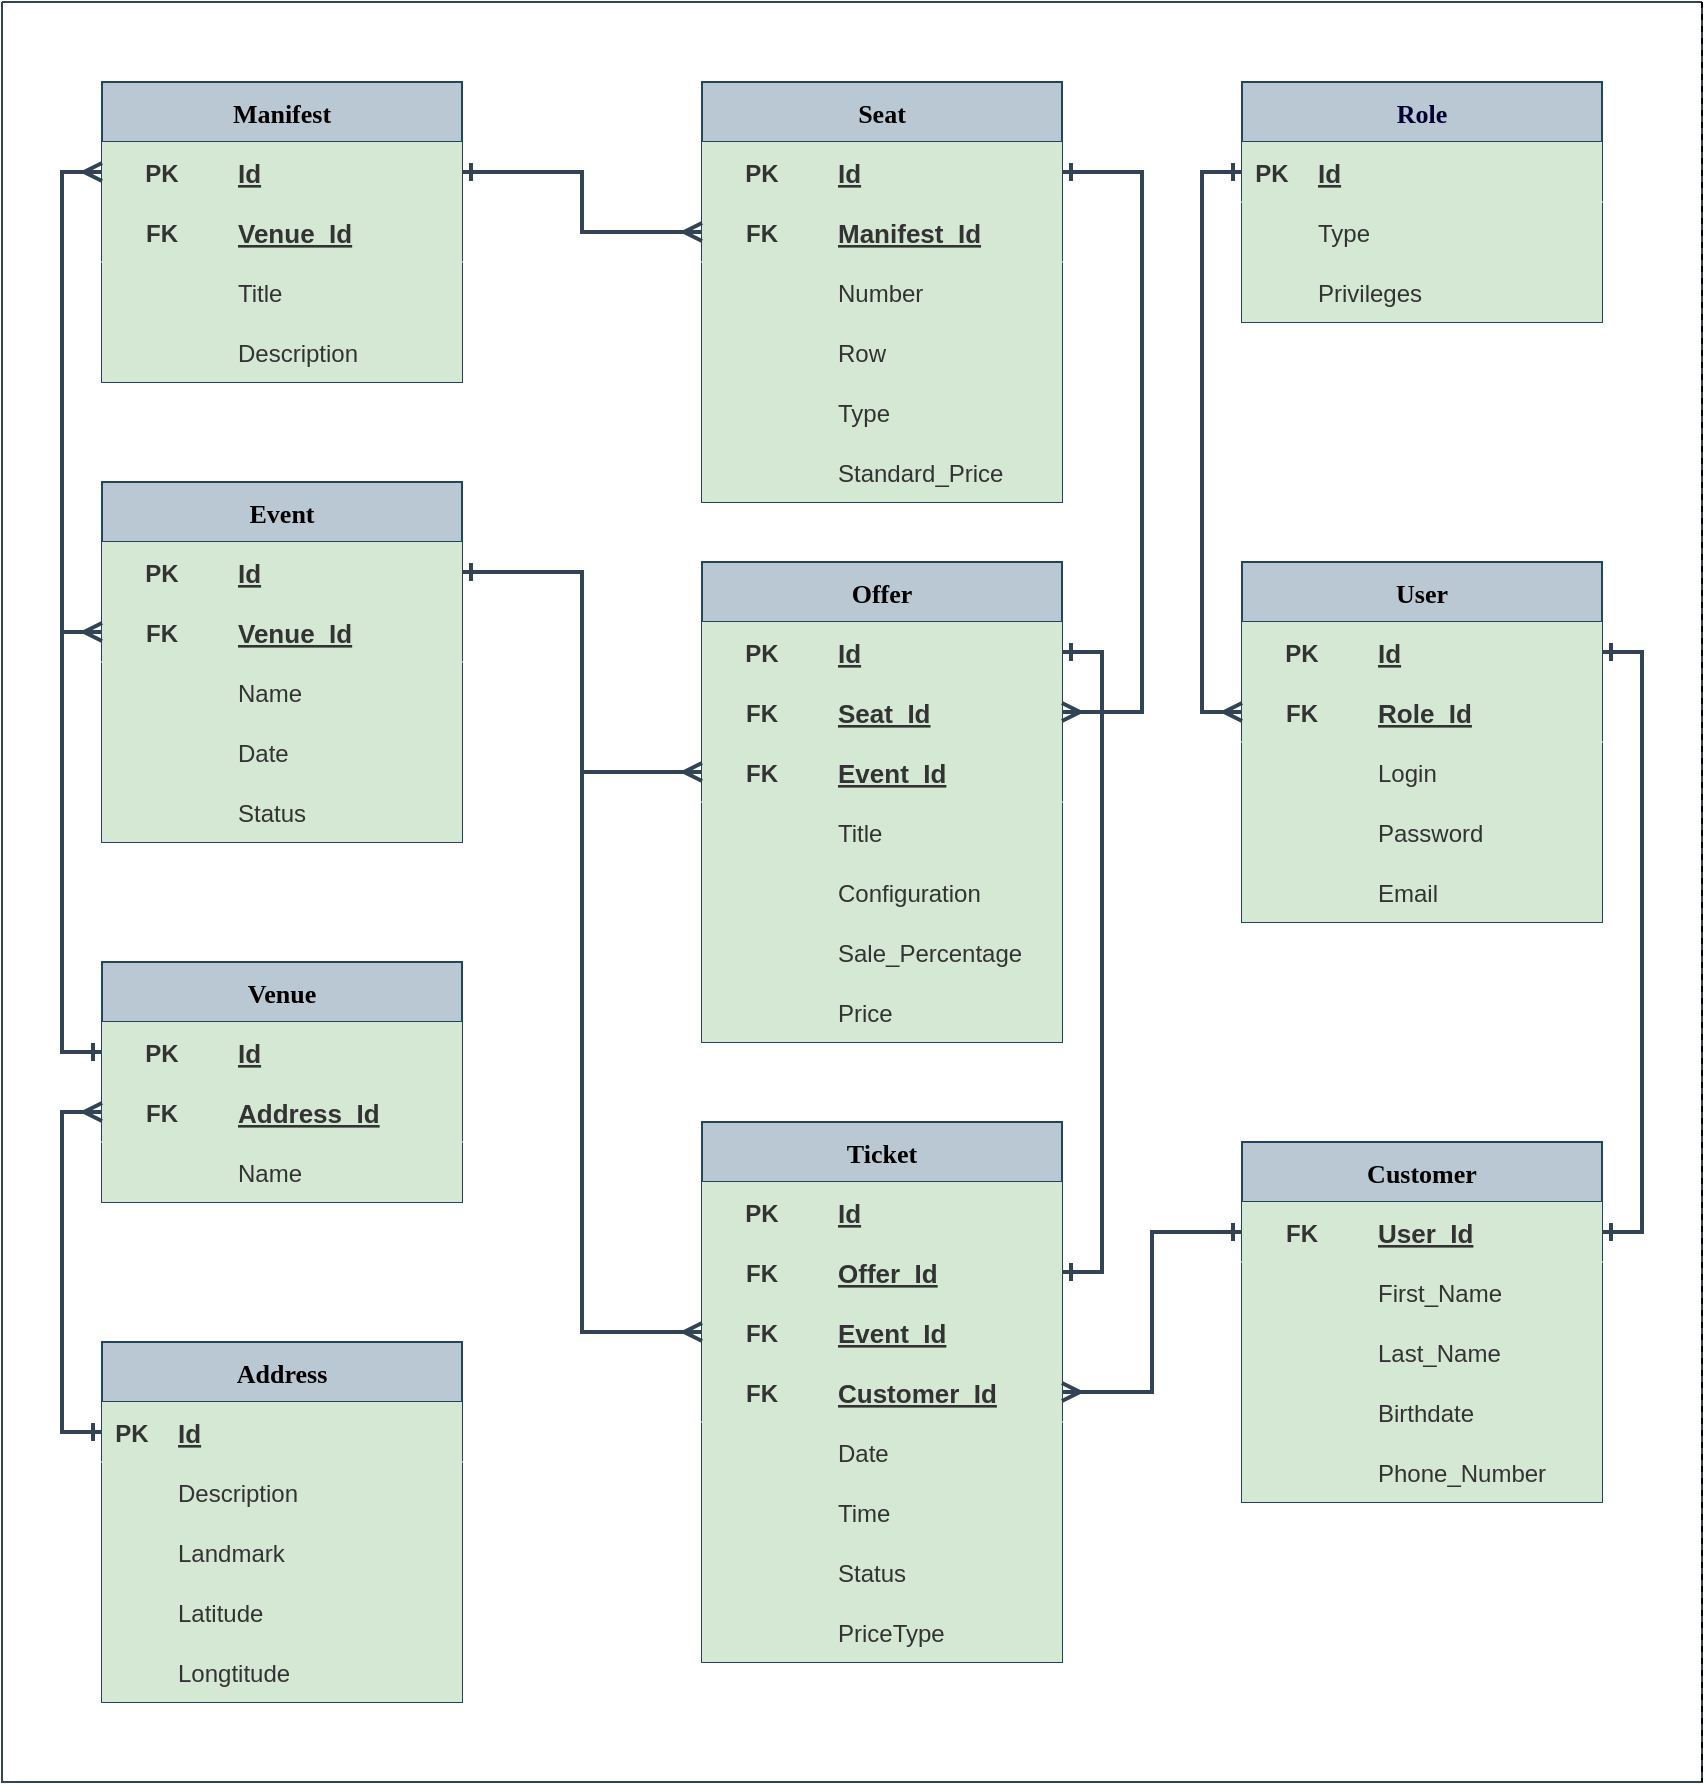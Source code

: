 <mxfile version="20.7.4" type="device"><diagram id="R2lEEEUBdFMjLlhIrx00" name="Page-1"><mxGraphModel dx="1687" dy="1040" grid="1" gridSize="10" guides="1" tooltips="1" connect="1" arrows="1" fold="1" page="1" pageScale="1" pageWidth="850" pageHeight="1100" math="0" shadow="0" extFonts="Permanent Marker^https://fonts.googleapis.com/css?family=Permanent+Marker"><root><mxCell id="0"/><mxCell id="1" parent="0"/><mxCell id="dqAoFsvY-I1iA8rJUnwd-1" value="" style="swimlane;startSize=0;fillColor=#647687;strokeColor=#314354;fontColor=#ffffff;separatorColor=#050505;" vertex="1" parent="1"><mxGeometry width="850" height="890" as="geometry"/></mxCell><mxCell id="QeJVnzrdI5XAigztUtFh-101" value="Offer" style="shape=table;startSize=30;container=1;collapsible=1;childLayout=tableLayout;fixedRows=1;rowLines=0;fontStyle=1;align=center;resizeLast=1;fillColor=#bac8d3;strokeColor=#23445d;fontFamily=Tahoma;fontSize=13;" parent="dqAoFsvY-I1iA8rJUnwd-1" vertex="1"><mxGeometry x="350" y="280" width="180" height="240" as="geometry"/></mxCell><mxCell id="QeJVnzrdI5XAigztUtFh-102" value="" style="shape=tableRow;horizontal=0;startSize=0;swimlaneHead=0;swimlaneBody=0;collapsible=0;dropTarget=0;points=[[0,0.5],[1,0.5]];portConstraint=eastwest;top=0;left=0;right=0;bottom=0;fillColor=#d5e8d4;strokeColor=#82b366;fontColor=#333333;" parent="QeJVnzrdI5XAigztUtFh-101" vertex="1"><mxGeometry y="30" width="180" height="30" as="geometry"/></mxCell><mxCell id="QeJVnzrdI5XAigztUtFh-103" value="PK" style="shape=partialRectangle;connectable=0;top=0;left=0;bottom=0;right=0;fontStyle=1;overflow=hidden;fillColor=#d5e8d4;strokeColor=#82b366;fontColor=#333333;" parent="QeJVnzrdI5XAigztUtFh-102" vertex="1"><mxGeometry width="60" height="30" as="geometry"><mxRectangle width="60" height="30" as="alternateBounds"/></mxGeometry></mxCell><mxCell id="QeJVnzrdI5XAigztUtFh-104" value="Id" style="shape=partialRectangle;connectable=0;top=0;left=0;bottom=0;right=0;align=left;spacingLeft=6;fontStyle=5;overflow=hidden;fillColor=#d5e8d4;strokeColor=#82b366;fontColor=#333333;fontSize=13;" parent="QeJVnzrdI5XAigztUtFh-102" vertex="1"><mxGeometry x="60" width="120" height="30" as="geometry"><mxRectangle width="120" height="30" as="alternateBounds"/></mxGeometry></mxCell><mxCell id="dqAoFsvY-I1iA8rJUnwd-13" value="" style="shape=tableRow;horizontal=0;startSize=0;swimlaneHead=0;swimlaneBody=0;collapsible=0;dropTarget=0;points=[[0,0.5],[1,0.5]];portConstraint=eastwest;top=0;left=0;right=0;bottom=0;fillColor=#d5e8d4;strokeColor=#82b366;fontColor=#333333;" vertex="1" parent="QeJVnzrdI5XAigztUtFh-101"><mxGeometry y="60" width="180" height="30" as="geometry"/></mxCell><mxCell id="dqAoFsvY-I1iA8rJUnwd-14" value="FK" style="shape=partialRectangle;connectable=0;top=0;left=0;bottom=0;right=0;fontStyle=1;overflow=hidden;fillColor=#d5e8d4;strokeColor=#82b366;fontColor=#333333;" vertex="1" parent="dqAoFsvY-I1iA8rJUnwd-13"><mxGeometry width="60" height="30" as="geometry"><mxRectangle width="60" height="30" as="alternateBounds"/></mxGeometry></mxCell><mxCell id="dqAoFsvY-I1iA8rJUnwd-15" value="Seat_Id" style="shape=partialRectangle;connectable=0;top=0;left=0;bottom=0;right=0;align=left;spacingLeft=6;fontStyle=5;overflow=hidden;fillColor=#d5e8d4;strokeColor=#82b366;fontColor=#333333;fontSize=13;" vertex="1" parent="dqAoFsvY-I1iA8rJUnwd-13"><mxGeometry x="60" width="120" height="30" as="geometry"><mxRectangle width="120" height="30" as="alternateBounds"/></mxGeometry></mxCell><mxCell id="QeJVnzrdI5XAigztUtFh-105" value="" style="shape=tableRow;horizontal=0;startSize=0;swimlaneHead=0;swimlaneBody=0;collapsible=0;dropTarget=0;points=[[0,0.5],[1,0.5]];portConstraint=eastwest;top=0;left=0;right=0;bottom=1;fillColor=#d5e8d4;strokeColor=#82b366;fontColor=#333333;" parent="QeJVnzrdI5XAigztUtFh-101" vertex="1"><mxGeometry y="90" width="180" height="30" as="geometry"/></mxCell><mxCell id="QeJVnzrdI5XAigztUtFh-106" value="FK" style="shape=partialRectangle;connectable=0;top=0;left=0;bottom=0;right=0;fontStyle=1;overflow=hidden;fillColor=#d5e8d4;strokeColor=#82b366;fontColor=#333333;" parent="QeJVnzrdI5XAigztUtFh-105" vertex="1"><mxGeometry width="60" height="30" as="geometry"><mxRectangle width="60" height="30" as="alternateBounds"/></mxGeometry></mxCell><mxCell id="QeJVnzrdI5XAigztUtFh-107" value="Event_Id" style="shape=partialRectangle;connectable=0;top=0;left=0;bottom=0;right=0;align=left;spacingLeft=6;fontStyle=5;overflow=hidden;fillColor=#d5e8d4;strokeColor=#82b366;fontColor=#333333;fontSize=13;" parent="QeJVnzrdI5XAigztUtFh-105" vertex="1"><mxGeometry x="60" width="120" height="30" as="geometry"><mxRectangle width="120" height="30" as="alternateBounds"/></mxGeometry></mxCell><mxCell id="QeJVnzrdI5XAigztUtFh-108" value="" style="shape=tableRow;horizontal=0;startSize=0;swimlaneHead=0;swimlaneBody=0;collapsible=0;dropTarget=0;points=[[0,0.5],[1,0.5]];portConstraint=eastwest;top=0;left=0;right=0;bottom=0;fillColor=#d5e8d4;strokeColor=#82b366;fontColor=#333333;" parent="QeJVnzrdI5XAigztUtFh-101" vertex="1"><mxGeometry y="120" width="180" height="30" as="geometry"/></mxCell><mxCell id="QeJVnzrdI5XAigztUtFh-109" value="" style="shape=partialRectangle;connectable=0;top=0;left=0;bottom=0;right=0;editable=1;overflow=hidden;fillColor=#d5e8d4;strokeColor=#82b366;fontColor=#333333;" parent="QeJVnzrdI5XAigztUtFh-108" vertex="1"><mxGeometry width="60" height="30" as="geometry"><mxRectangle width="60" height="30" as="alternateBounds"/></mxGeometry></mxCell><mxCell id="QeJVnzrdI5XAigztUtFh-110" value="Title" style="shape=partialRectangle;connectable=0;top=0;left=0;bottom=0;right=0;align=left;spacingLeft=6;overflow=hidden;fillColor=#d5e8d4;strokeColor=#82b366;fontColor=#333333;" parent="QeJVnzrdI5XAigztUtFh-108" vertex="1"><mxGeometry x="60" width="120" height="30" as="geometry"><mxRectangle width="120" height="30" as="alternateBounds"/></mxGeometry></mxCell><mxCell id="QeJVnzrdI5XAigztUtFh-111" value="" style="shape=tableRow;horizontal=0;startSize=0;swimlaneHead=0;swimlaneBody=0;collapsible=0;dropTarget=0;points=[[0,0.5],[1,0.5]];portConstraint=eastwest;top=0;left=0;right=0;bottom=0;fillColor=#d5e8d4;strokeColor=#82b366;fontColor=#333333;" parent="QeJVnzrdI5XAigztUtFh-101" vertex="1"><mxGeometry y="150" width="180" height="30" as="geometry"/></mxCell><mxCell id="QeJVnzrdI5XAigztUtFh-112" value="" style="shape=partialRectangle;connectable=0;top=0;left=0;bottom=0;right=0;editable=1;overflow=hidden;fillColor=#d5e8d4;strokeColor=#82b366;fontColor=#333333;" parent="QeJVnzrdI5XAigztUtFh-111" vertex="1"><mxGeometry width="60" height="30" as="geometry"><mxRectangle width="60" height="30" as="alternateBounds"/></mxGeometry></mxCell><mxCell id="QeJVnzrdI5XAigztUtFh-113" value="Configuration" style="shape=partialRectangle;connectable=0;top=0;left=0;bottom=0;right=0;align=left;spacingLeft=6;overflow=hidden;fillColor=#d5e8d4;strokeColor=#82b366;fontColor=#333333;" parent="QeJVnzrdI5XAigztUtFh-111" vertex="1"><mxGeometry x="60" width="120" height="30" as="geometry"><mxRectangle width="120" height="30" as="alternateBounds"/></mxGeometry></mxCell><mxCell id="QeJVnzrdI5XAigztUtFh-114" value="" style="shape=tableRow;horizontal=0;startSize=0;swimlaneHead=0;swimlaneBody=0;collapsible=0;dropTarget=0;points=[[0,0.5],[1,0.5]];portConstraint=eastwest;top=0;left=0;right=0;bottom=0;fillColor=#d5e8d4;strokeColor=#82b366;fontColor=#333333;" parent="QeJVnzrdI5XAigztUtFh-101" vertex="1"><mxGeometry y="180" width="180" height="30" as="geometry"/></mxCell><mxCell id="QeJVnzrdI5XAigztUtFh-115" value="" style="shape=partialRectangle;connectable=0;top=0;left=0;bottom=0;right=0;editable=1;overflow=hidden;fillColor=#d5e8d4;strokeColor=#82b366;fontColor=#333333;" parent="QeJVnzrdI5XAigztUtFh-114" vertex="1"><mxGeometry width="60" height="30" as="geometry"><mxRectangle width="60" height="30" as="alternateBounds"/></mxGeometry></mxCell><mxCell id="QeJVnzrdI5XAigztUtFh-116" value="Sale_Percentage" style="shape=partialRectangle;connectable=0;top=0;left=0;bottom=0;right=0;align=left;spacingLeft=6;overflow=hidden;fillColor=#d5e8d4;strokeColor=#82b366;fontColor=#333333;" parent="QeJVnzrdI5XAigztUtFh-114" vertex="1"><mxGeometry x="60" width="120" height="30" as="geometry"><mxRectangle width="120" height="30" as="alternateBounds"/></mxGeometry></mxCell><mxCell id="dqAoFsvY-I1iA8rJUnwd-7" value="" style="shape=tableRow;horizontal=0;startSize=0;swimlaneHead=0;swimlaneBody=0;collapsible=0;dropTarget=0;points=[[0,0.5],[1,0.5]];portConstraint=eastwest;top=0;left=0;right=0;bottom=0;fillColor=#d5e8d4;strokeColor=#82b366;fontColor=#333333;" vertex="1" parent="QeJVnzrdI5XAigztUtFh-101"><mxGeometry y="210" width="180" height="30" as="geometry"/></mxCell><mxCell id="dqAoFsvY-I1iA8rJUnwd-8" value="" style="shape=partialRectangle;connectable=0;top=0;left=0;bottom=0;right=0;editable=1;overflow=hidden;fillColor=#d5e8d4;strokeColor=#82b366;fontColor=#333333;" vertex="1" parent="dqAoFsvY-I1iA8rJUnwd-7"><mxGeometry width="60" height="30" as="geometry"><mxRectangle width="60" height="30" as="alternateBounds"/></mxGeometry></mxCell><mxCell id="dqAoFsvY-I1iA8rJUnwd-9" value="Price" style="shape=partialRectangle;connectable=0;top=0;left=0;bottom=0;right=0;align=left;spacingLeft=6;overflow=hidden;fillColor=#d5e8d4;strokeColor=#82b366;fontColor=#333333;" vertex="1" parent="dqAoFsvY-I1iA8rJUnwd-7"><mxGeometry x="60" width="120" height="30" as="geometry"><mxRectangle width="120" height="30" as="alternateBounds"/></mxGeometry></mxCell><mxCell id="dqAoFsvY-I1iA8rJUnwd-18" value="Venue" style="shape=table;startSize=30;container=1;collapsible=1;childLayout=tableLayout;fixedRows=1;rowLines=0;fontStyle=1;align=center;resizeLast=1;fillColor=#bac8d3;strokeColor=#23445d;fontFamily=Tahoma;fontSize=13;" vertex="1" parent="dqAoFsvY-I1iA8rJUnwd-1"><mxGeometry x="50" y="480" width="180" height="120" as="geometry"/></mxCell><mxCell id="dqAoFsvY-I1iA8rJUnwd-19" value="" style="shape=tableRow;horizontal=0;startSize=0;swimlaneHead=0;swimlaneBody=0;collapsible=0;dropTarget=0;points=[[0,0.5],[1,0.5]];portConstraint=eastwest;top=0;left=0;right=0;bottom=0;fillColor=#d5e8d4;strokeColor=#82b366;fontColor=#333333;" vertex="1" parent="dqAoFsvY-I1iA8rJUnwd-18"><mxGeometry y="30" width="180" height="30" as="geometry"/></mxCell><mxCell id="dqAoFsvY-I1iA8rJUnwd-20" value="PK" style="shape=partialRectangle;connectable=0;top=0;left=0;bottom=0;right=0;fontStyle=1;overflow=hidden;fillColor=#d5e8d4;strokeColor=#82b366;fontColor=#333333;" vertex="1" parent="dqAoFsvY-I1iA8rJUnwd-19"><mxGeometry width="60" height="30" as="geometry"><mxRectangle width="60" height="30" as="alternateBounds"/></mxGeometry></mxCell><mxCell id="dqAoFsvY-I1iA8rJUnwd-21" value="Id" style="shape=partialRectangle;connectable=0;top=0;left=0;bottom=0;right=0;align=left;spacingLeft=6;fontStyle=5;overflow=hidden;fillColor=#d5e8d4;strokeColor=#82b366;fontColor=#333333;fontSize=13;" vertex="1" parent="dqAoFsvY-I1iA8rJUnwd-19"><mxGeometry x="60" width="120" height="30" as="geometry"><mxRectangle width="120" height="30" as="alternateBounds"/></mxGeometry></mxCell><mxCell id="dqAoFsvY-I1iA8rJUnwd-22" value="" style="shape=tableRow;horizontal=0;startSize=0;swimlaneHead=0;swimlaneBody=0;collapsible=0;dropTarget=0;points=[[0,0.5],[1,0.5]];portConstraint=eastwest;top=0;left=0;right=0;bottom=1;fillColor=#d5e8d4;strokeColor=#82b366;fontColor=#333333;" vertex="1" parent="dqAoFsvY-I1iA8rJUnwd-18"><mxGeometry y="60" width="180" height="30" as="geometry"/></mxCell><mxCell id="dqAoFsvY-I1iA8rJUnwd-23" value="FK" style="shape=partialRectangle;connectable=0;top=0;left=0;bottom=0;right=0;fontStyle=1;overflow=hidden;fillColor=#d5e8d4;strokeColor=#82b366;fontColor=#333333;" vertex="1" parent="dqAoFsvY-I1iA8rJUnwd-22"><mxGeometry width="60" height="30" as="geometry"><mxRectangle width="60" height="30" as="alternateBounds"/></mxGeometry></mxCell><mxCell id="dqAoFsvY-I1iA8rJUnwd-24" value="Address_Id" style="shape=partialRectangle;connectable=0;top=0;left=0;bottom=0;right=0;align=left;spacingLeft=6;fontStyle=5;overflow=hidden;fillColor=#d5e8d4;strokeColor=#82b366;fontColor=#333333;fontSize=13;" vertex="1" parent="dqAoFsvY-I1iA8rJUnwd-22"><mxGeometry x="60" width="120" height="30" as="geometry"><mxRectangle width="120" height="30" as="alternateBounds"/></mxGeometry></mxCell><mxCell id="dqAoFsvY-I1iA8rJUnwd-25" value="" style="shape=tableRow;horizontal=0;startSize=0;swimlaneHead=0;swimlaneBody=0;collapsible=0;dropTarget=0;points=[[0,0.5],[1,0.5]];portConstraint=eastwest;top=0;left=0;right=0;bottom=0;fillColor=#d5e8d4;strokeColor=#82b366;fontColor=#333333;" vertex="1" parent="dqAoFsvY-I1iA8rJUnwd-18"><mxGeometry y="90" width="180" height="30" as="geometry"/></mxCell><mxCell id="dqAoFsvY-I1iA8rJUnwd-26" value="" style="shape=partialRectangle;connectable=0;top=0;left=0;bottom=0;right=0;editable=1;overflow=hidden;fillColor=#d5e8d4;strokeColor=#82b366;fontColor=#333333;" vertex="1" parent="dqAoFsvY-I1iA8rJUnwd-25"><mxGeometry width="60" height="30" as="geometry"><mxRectangle width="60" height="30" as="alternateBounds"/></mxGeometry></mxCell><mxCell id="dqAoFsvY-I1iA8rJUnwd-27" value="Name" style="shape=partialRectangle;connectable=0;top=0;left=0;bottom=0;right=0;align=left;spacingLeft=6;overflow=hidden;fillColor=#d5e8d4;strokeColor=#82b366;fontColor=#333333;" vertex="1" parent="dqAoFsvY-I1iA8rJUnwd-25"><mxGeometry x="60" width="120" height="30" as="geometry"><mxRectangle width="120" height="30" as="alternateBounds"/></mxGeometry></mxCell><mxCell id="QeJVnzrdI5XAigztUtFh-1" value="Ticket" style="shape=table;startSize=30;container=1;collapsible=1;childLayout=tableLayout;fixedRows=1;rowLines=0;fontStyle=1;align=center;resizeLast=1;fillColor=#bac8d3;strokeColor=#23445d;fontFamily=Tahoma;fontSize=13;" parent="dqAoFsvY-I1iA8rJUnwd-1" vertex="1"><mxGeometry x="350" y="560" width="180" height="270" as="geometry"/></mxCell><mxCell id="QeJVnzrdI5XAigztUtFh-2" value="" style="shape=tableRow;horizontal=0;startSize=0;swimlaneHead=0;swimlaneBody=0;collapsible=0;dropTarget=0;points=[[0,0.5],[1,0.5]];portConstraint=eastwest;top=0;left=0;right=0;bottom=0;fillColor=#d5e8d4;strokeColor=#82b366;fontColor=#333333;" parent="QeJVnzrdI5XAigztUtFh-1" vertex="1"><mxGeometry y="30" width="180" height="30" as="geometry"/></mxCell><mxCell id="QeJVnzrdI5XAigztUtFh-3" value="PK" style="shape=partialRectangle;connectable=0;top=0;left=0;bottom=0;right=0;fontStyle=1;overflow=hidden;fillColor=#d5e8d4;strokeColor=#82b366;fontColor=#333333;" parent="QeJVnzrdI5XAigztUtFh-2" vertex="1"><mxGeometry width="60" height="30" as="geometry"><mxRectangle width="60" height="30" as="alternateBounds"/></mxGeometry></mxCell><mxCell id="QeJVnzrdI5XAigztUtFh-4" value="Id" style="shape=partialRectangle;connectable=0;top=0;left=0;bottom=0;right=0;align=left;spacingLeft=6;fontStyle=5;overflow=hidden;fillColor=#d5e8d4;strokeColor=#82b366;fontColor=#333333;fontSize=13;" parent="QeJVnzrdI5XAigztUtFh-2" vertex="1"><mxGeometry x="60" width="120" height="30" as="geometry"><mxRectangle width="120" height="30" as="alternateBounds"/></mxGeometry></mxCell><mxCell id="QeJVnzrdI5XAigztUtFh-117" value="" style="shape=tableRow;horizontal=0;startSize=0;swimlaneHead=0;swimlaneBody=0;collapsible=0;dropTarget=0;points=[[0,0.5],[1,0.5]];portConstraint=eastwest;top=0;left=0;right=0;bottom=0;fillColor=#d5e8d4;strokeColor=#82b366;fontColor=#333333;" parent="QeJVnzrdI5XAigztUtFh-1" vertex="1"><mxGeometry y="60" width="180" height="30" as="geometry"/></mxCell><mxCell id="QeJVnzrdI5XAigztUtFh-118" value="FK" style="shape=partialRectangle;connectable=0;top=0;left=0;bottom=0;right=0;fontStyle=1;overflow=hidden;fillColor=#d5e8d4;strokeColor=#82b366;fontColor=#333333;" parent="QeJVnzrdI5XAigztUtFh-117" vertex="1"><mxGeometry width="60" height="30" as="geometry"><mxRectangle width="60" height="30" as="alternateBounds"/></mxGeometry></mxCell><mxCell id="QeJVnzrdI5XAigztUtFh-119" value="Offer_Id" style="shape=partialRectangle;connectable=0;top=0;left=0;bottom=0;right=0;align=left;spacingLeft=6;fontStyle=5;overflow=hidden;fillColor=#d5e8d4;strokeColor=#82b366;fontColor=#333333;fontSize=13;" parent="QeJVnzrdI5XAigztUtFh-117" vertex="1"><mxGeometry x="60" width="120" height="30" as="geometry"><mxRectangle width="120" height="30" as="alternateBounds"/></mxGeometry></mxCell><mxCell id="QeJVnzrdI5XAigztUtFh-120" value="" style="shape=tableRow;horizontal=0;startSize=0;swimlaneHead=0;swimlaneBody=0;collapsible=0;dropTarget=0;points=[[0,0.5],[1,0.5]];portConstraint=eastwest;top=0;left=0;right=0;bottom=0;fillColor=#d5e8d4;strokeColor=#82b366;fontColor=#333333;" parent="QeJVnzrdI5XAigztUtFh-1" vertex="1"><mxGeometry y="90" width="180" height="30" as="geometry"/></mxCell><mxCell id="QeJVnzrdI5XAigztUtFh-121" value="FK" style="shape=partialRectangle;connectable=0;top=0;left=0;bottom=0;right=0;fontStyle=1;overflow=hidden;fillColor=#d5e8d4;strokeColor=#82b366;fontColor=#333333;" parent="QeJVnzrdI5XAigztUtFh-120" vertex="1"><mxGeometry width="60" height="30" as="geometry"><mxRectangle width="60" height="30" as="alternateBounds"/></mxGeometry></mxCell><mxCell id="QeJVnzrdI5XAigztUtFh-122" value="Event_Id" style="shape=partialRectangle;connectable=0;top=0;left=0;bottom=0;right=0;align=left;spacingLeft=6;fontStyle=5;overflow=hidden;fillColor=#d5e8d4;strokeColor=#82b366;fontColor=#333333;fontSize=13;" parent="QeJVnzrdI5XAigztUtFh-120" vertex="1"><mxGeometry x="60" width="120" height="30" as="geometry"><mxRectangle width="120" height="30" as="alternateBounds"/></mxGeometry></mxCell><mxCell id="QeJVnzrdI5XAigztUtFh-5" value="" style="shape=tableRow;horizontal=0;startSize=0;swimlaneHead=0;swimlaneBody=0;collapsible=0;dropTarget=0;points=[[0,0.5],[1,0.5]];portConstraint=eastwest;top=0;left=0;right=0;bottom=1;fillColor=#d5e8d4;strokeColor=#82b366;fontColor=#333333;" parent="QeJVnzrdI5XAigztUtFh-1" vertex="1"><mxGeometry y="120" width="180" height="30" as="geometry"/></mxCell><mxCell id="QeJVnzrdI5XAigztUtFh-6" value="FK" style="shape=partialRectangle;connectable=0;top=0;left=0;bottom=0;right=0;fontStyle=1;overflow=hidden;fillColor=#d5e8d4;strokeColor=#82b366;fontColor=#333333;" parent="QeJVnzrdI5XAigztUtFh-5" vertex="1"><mxGeometry width="60" height="30" as="geometry"><mxRectangle width="60" height="30" as="alternateBounds"/></mxGeometry></mxCell><mxCell id="QeJVnzrdI5XAigztUtFh-7" value="Customer_Id" style="shape=partialRectangle;connectable=0;top=0;left=0;bottom=0;right=0;align=left;spacingLeft=6;fontStyle=5;overflow=hidden;fillColor=#d5e8d4;strokeColor=#82b366;fontColor=#333333;fontSize=13;" parent="QeJVnzrdI5XAigztUtFh-5" vertex="1"><mxGeometry x="60" width="120" height="30" as="geometry"><mxRectangle width="120" height="30" as="alternateBounds"/></mxGeometry></mxCell><mxCell id="QeJVnzrdI5XAigztUtFh-8" value="" style="shape=tableRow;horizontal=0;startSize=0;swimlaneHead=0;swimlaneBody=0;collapsible=0;dropTarget=0;points=[[0,0.5],[1,0.5]];portConstraint=eastwest;top=0;left=0;right=0;bottom=0;fillColor=#d5e8d4;strokeColor=#82b366;fontColor=#333333;" parent="QeJVnzrdI5XAigztUtFh-1" vertex="1"><mxGeometry y="150" width="180" height="30" as="geometry"/></mxCell><mxCell id="QeJVnzrdI5XAigztUtFh-9" value="" style="shape=partialRectangle;connectable=0;top=0;left=0;bottom=0;right=0;editable=1;overflow=hidden;fillColor=#d5e8d4;strokeColor=#82b366;fontColor=#333333;" parent="QeJVnzrdI5XAigztUtFh-8" vertex="1"><mxGeometry width="60" height="30" as="geometry"><mxRectangle width="60" height="30" as="alternateBounds"/></mxGeometry></mxCell><mxCell id="QeJVnzrdI5XAigztUtFh-10" value="Date" style="shape=partialRectangle;connectable=0;top=0;left=0;bottom=0;right=0;align=left;spacingLeft=6;overflow=hidden;fillColor=#d5e8d4;strokeColor=#82b366;fontColor=#333333;" parent="QeJVnzrdI5XAigztUtFh-8" vertex="1"><mxGeometry x="60" width="120" height="30" as="geometry"><mxRectangle width="120" height="30" as="alternateBounds"/></mxGeometry></mxCell><mxCell id="QeJVnzrdI5XAigztUtFh-11" value="" style="shape=tableRow;horizontal=0;startSize=0;swimlaneHead=0;swimlaneBody=0;collapsible=0;dropTarget=0;points=[[0,0.5],[1,0.5]];portConstraint=eastwest;top=0;left=0;right=0;bottom=0;fillColor=#d5e8d4;strokeColor=#82b366;fontColor=#333333;" parent="QeJVnzrdI5XAigztUtFh-1" vertex="1"><mxGeometry y="180" width="180" height="30" as="geometry"/></mxCell><mxCell id="QeJVnzrdI5XAigztUtFh-12" value="" style="shape=partialRectangle;connectable=0;top=0;left=0;bottom=0;right=0;editable=1;overflow=hidden;fillColor=#d5e8d4;strokeColor=#82b366;fontColor=#333333;" parent="QeJVnzrdI5XAigztUtFh-11" vertex="1"><mxGeometry width="60" height="30" as="geometry"><mxRectangle width="60" height="30" as="alternateBounds"/></mxGeometry></mxCell><mxCell id="QeJVnzrdI5XAigztUtFh-13" value="Time" style="shape=partialRectangle;connectable=0;top=0;left=0;bottom=0;right=0;align=left;spacingLeft=6;overflow=hidden;fillColor=#d5e8d4;strokeColor=#82b366;fontColor=#333333;" parent="QeJVnzrdI5XAigztUtFh-11" vertex="1"><mxGeometry x="60" width="120" height="30" as="geometry"><mxRectangle width="120" height="30" as="alternateBounds"/></mxGeometry></mxCell><mxCell id="QeJVnzrdI5XAigztUtFh-129" value="" style="shape=tableRow;horizontal=0;startSize=0;swimlaneHead=0;swimlaneBody=0;collapsible=0;dropTarget=0;points=[[0,0.5],[1,0.5]];portConstraint=eastwest;top=0;left=0;right=0;bottom=0;fillColor=#d5e8d4;strokeColor=#82b366;fontColor=#333333;" parent="QeJVnzrdI5XAigztUtFh-1" vertex="1"><mxGeometry y="210" width="180" height="30" as="geometry"/></mxCell><mxCell id="QeJVnzrdI5XAigztUtFh-130" value="" style="shape=partialRectangle;connectable=0;top=0;left=0;bottom=0;right=0;editable=1;overflow=hidden;fillColor=#d5e8d4;strokeColor=#82b366;fontColor=#333333;" parent="QeJVnzrdI5XAigztUtFh-129" vertex="1"><mxGeometry width="60" height="30" as="geometry"><mxRectangle width="60" height="30" as="alternateBounds"/></mxGeometry></mxCell><mxCell id="QeJVnzrdI5XAigztUtFh-131" value="Status" style="shape=partialRectangle;connectable=0;top=0;left=0;bottom=0;right=0;align=left;spacingLeft=6;overflow=hidden;fillColor=#d5e8d4;strokeColor=#82b366;fontColor=#333333;" parent="QeJVnzrdI5XAigztUtFh-129" vertex="1"><mxGeometry x="60" width="120" height="30" as="geometry"><mxRectangle width="120" height="30" as="alternateBounds"/></mxGeometry></mxCell><mxCell id="dqAoFsvY-I1iA8rJUnwd-4" value="" style="shape=tableRow;horizontal=0;startSize=0;swimlaneHead=0;swimlaneBody=0;collapsible=0;dropTarget=0;points=[[0,0.5],[1,0.5]];portConstraint=eastwest;top=0;left=0;right=0;bottom=0;fillColor=#d5e8d4;strokeColor=#82b366;fontColor=#333333;" vertex="1" parent="QeJVnzrdI5XAigztUtFh-1"><mxGeometry y="240" width="180" height="30" as="geometry"/></mxCell><mxCell id="dqAoFsvY-I1iA8rJUnwd-5" value="" style="shape=partialRectangle;connectable=0;top=0;left=0;bottom=0;right=0;editable=1;overflow=hidden;fillColor=#d5e8d4;strokeColor=#82b366;fontColor=#333333;" vertex="1" parent="dqAoFsvY-I1iA8rJUnwd-4"><mxGeometry width="60" height="30" as="geometry"><mxRectangle width="60" height="30" as="alternateBounds"/></mxGeometry></mxCell><mxCell id="dqAoFsvY-I1iA8rJUnwd-6" value="PriceType" style="shape=partialRectangle;connectable=0;top=0;left=0;bottom=0;right=0;align=left;spacingLeft=6;overflow=hidden;fillColor=#d5e8d4;strokeColor=#82b366;fontColor=#333333;" vertex="1" parent="dqAoFsvY-I1iA8rJUnwd-4"><mxGeometry x="60" width="120" height="30" as="geometry"><mxRectangle width="120" height="30" as="alternateBounds"/></mxGeometry></mxCell><mxCell id="QeJVnzrdI5XAigztUtFh-82" value="Seat" style="shape=table;startSize=30;container=1;collapsible=1;childLayout=tableLayout;fixedRows=1;rowLines=0;fontStyle=1;align=center;resizeLast=1;fillColor=#bac8d3;strokeColor=#23445d;fontFamily=Tahoma;fontSize=13;" parent="dqAoFsvY-I1iA8rJUnwd-1" vertex="1"><mxGeometry x="350" y="40" width="180" height="210" as="geometry"/></mxCell><mxCell id="QeJVnzrdI5XAigztUtFh-83" value="" style="shape=tableRow;horizontal=0;startSize=0;swimlaneHead=0;swimlaneBody=0;collapsible=0;dropTarget=0;points=[[0,0.5],[1,0.5]];portConstraint=eastwest;top=0;left=0;right=0;bottom=0;fillColor=#d5e8d4;strokeColor=#82b366;fontColor=#333333;" parent="QeJVnzrdI5XAigztUtFh-82" vertex="1"><mxGeometry y="30" width="180" height="30" as="geometry"/></mxCell><mxCell id="QeJVnzrdI5XAigztUtFh-84" value="PK" style="shape=partialRectangle;connectable=0;top=0;left=0;bottom=0;right=0;fontStyle=1;overflow=hidden;fillColor=#d5e8d4;strokeColor=#82b366;fontColor=#333333;" parent="QeJVnzrdI5XAigztUtFh-83" vertex="1"><mxGeometry width="60" height="30" as="geometry"><mxRectangle width="60" height="30" as="alternateBounds"/></mxGeometry></mxCell><mxCell id="QeJVnzrdI5XAigztUtFh-85" value="Id" style="shape=partialRectangle;connectable=0;top=0;left=0;bottom=0;right=0;align=left;spacingLeft=6;fontStyle=5;overflow=hidden;fillColor=#d5e8d4;strokeColor=#82b366;fontColor=#333333;fontSize=13;" parent="QeJVnzrdI5XAigztUtFh-83" vertex="1"><mxGeometry x="60" width="120" height="30" as="geometry"><mxRectangle width="120" height="30" as="alternateBounds"/></mxGeometry></mxCell><mxCell id="QeJVnzrdI5XAigztUtFh-86" value="" style="shape=tableRow;horizontal=0;startSize=0;swimlaneHead=0;swimlaneBody=0;collapsible=0;dropTarget=0;points=[[0,0.5],[1,0.5]];portConstraint=eastwest;top=0;left=0;right=0;bottom=1;fillColor=#d5e8d4;strokeColor=#82b366;fontColor=#333333;" parent="QeJVnzrdI5XAigztUtFh-82" vertex="1"><mxGeometry y="60" width="180" height="30" as="geometry"/></mxCell><mxCell id="QeJVnzrdI5XAigztUtFh-87" value="FK" style="shape=partialRectangle;connectable=0;top=0;left=0;bottom=0;right=0;fontStyle=1;overflow=hidden;fillColor=#d5e8d4;strokeColor=#82b366;fontColor=#333333;" parent="QeJVnzrdI5XAigztUtFh-86" vertex="1"><mxGeometry width="60" height="30" as="geometry"><mxRectangle width="60" height="30" as="alternateBounds"/></mxGeometry></mxCell><mxCell id="QeJVnzrdI5XAigztUtFh-88" value="Manifest_Id" style="shape=partialRectangle;connectable=0;top=0;left=0;bottom=0;right=0;align=left;spacingLeft=6;fontStyle=5;overflow=hidden;fillColor=#d5e8d4;strokeColor=#82b366;fontColor=#333333;fontSize=13;" parent="QeJVnzrdI5XAigztUtFh-86" vertex="1"><mxGeometry x="60" width="120" height="30" as="geometry"><mxRectangle width="120" height="30" as="alternateBounds"/></mxGeometry></mxCell><mxCell id="QeJVnzrdI5XAigztUtFh-89" value="" style="shape=tableRow;horizontal=0;startSize=0;swimlaneHead=0;swimlaneBody=0;collapsible=0;dropTarget=0;points=[[0,0.5],[1,0.5]];portConstraint=eastwest;top=0;left=0;right=0;bottom=0;fillColor=#d5e8d4;strokeColor=#82b366;fontColor=#333333;" parent="QeJVnzrdI5XAigztUtFh-82" vertex="1"><mxGeometry y="90" width="180" height="30" as="geometry"/></mxCell><mxCell id="QeJVnzrdI5XAigztUtFh-90" value="" style="shape=partialRectangle;connectable=0;top=0;left=0;bottom=0;right=0;editable=1;overflow=hidden;fillColor=#d5e8d4;strokeColor=#82b366;fontColor=#333333;" parent="QeJVnzrdI5XAigztUtFh-89" vertex="1"><mxGeometry width="60" height="30" as="geometry"><mxRectangle width="60" height="30" as="alternateBounds"/></mxGeometry></mxCell><mxCell id="QeJVnzrdI5XAigztUtFh-91" value="Number" style="shape=partialRectangle;connectable=0;top=0;left=0;bottom=0;right=0;align=left;spacingLeft=6;overflow=hidden;fillColor=#d5e8d4;strokeColor=#82b366;fontColor=#333333;" parent="QeJVnzrdI5XAigztUtFh-89" vertex="1"><mxGeometry x="60" width="120" height="30" as="geometry"><mxRectangle width="120" height="30" as="alternateBounds"/></mxGeometry></mxCell><mxCell id="QeJVnzrdI5XAigztUtFh-92" value="" style="shape=tableRow;horizontal=0;startSize=0;swimlaneHead=0;swimlaneBody=0;collapsible=0;dropTarget=0;points=[[0,0.5],[1,0.5]];portConstraint=eastwest;top=0;left=0;right=0;bottom=0;fillColor=#d5e8d4;strokeColor=#82b366;fontColor=#333333;" parent="QeJVnzrdI5XAigztUtFh-82" vertex="1"><mxGeometry y="120" width="180" height="30" as="geometry"/></mxCell><mxCell id="QeJVnzrdI5XAigztUtFh-93" value="" style="shape=partialRectangle;connectable=0;top=0;left=0;bottom=0;right=0;editable=1;overflow=hidden;fillColor=#d5e8d4;strokeColor=#82b366;fontColor=#333333;" parent="QeJVnzrdI5XAigztUtFh-92" vertex="1"><mxGeometry width="60" height="30" as="geometry"><mxRectangle width="60" height="30" as="alternateBounds"/></mxGeometry></mxCell><mxCell id="QeJVnzrdI5XAigztUtFh-94" value="Row" style="shape=partialRectangle;connectable=0;top=0;left=0;bottom=0;right=0;align=left;spacingLeft=6;overflow=hidden;fillColor=#d5e8d4;strokeColor=#82b366;fontColor=#333333;" parent="QeJVnzrdI5XAigztUtFh-92" vertex="1"><mxGeometry x="60" width="120" height="30" as="geometry"><mxRectangle width="120" height="30" as="alternateBounds"/></mxGeometry></mxCell><mxCell id="QeJVnzrdI5XAigztUtFh-95" value="" style="shape=tableRow;horizontal=0;startSize=0;swimlaneHead=0;swimlaneBody=0;collapsible=0;dropTarget=0;points=[[0,0.5],[1,0.5]];portConstraint=eastwest;top=0;left=0;right=0;bottom=0;fillColor=#d5e8d4;strokeColor=#82b366;fontColor=#333333;" parent="QeJVnzrdI5XAigztUtFh-82" vertex="1"><mxGeometry y="150" width="180" height="30" as="geometry"/></mxCell><mxCell id="QeJVnzrdI5XAigztUtFh-96" value="" style="shape=partialRectangle;connectable=0;top=0;left=0;bottom=0;right=0;editable=1;overflow=hidden;fillColor=#d5e8d4;strokeColor=#82b366;fontColor=#333333;" parent="QeJVnzrdI5XAigztUtFh-95" vertex="1"><mxGeometry width="60" height="30" as="geometry"><mxRectangle width="60" height="30" as="alternateBounds"/></mxGeometry></mxCell><mxCell id="QeJVnzrdI5XAigztUtFh-97" value="Type" style="shape=partialRectangle;connectable=0;top=0;left=0;bottom=0;right=0;align=left;spacingLeft=6;overflow=hidden;fillColor=#d5e8d4;strokeColor=#82b366;fontColor=#333333;" parent="QeJVnzrdI5XAigztUtFh-95" vertex="1"><mxGeometry x="60" width="120" height="30" as="geometry"><mxRectangle width="120" height="30" as="alternateBounds"/></mxGeometry></mxCell><mxCell id="QeJVnzrdI5XAigztUtFh-98" value="" style="shape=tableRow;horizontal=0;startSize=0;swimlaneHead=0;swimlaneBody=0;collapsible=0;dropTarget=0;points=[[0,0.5],[1,0.5]];portConstraint=eastwest;top=0;left=0;right=0;bottom=0;fillColor=#d5e8d4;strokeColor=#82b366;fontColor=#333333;" parent="QeJVnzrdI5XAigztUtFh-82" vertex="1"><mxGeometry y="180" width="180" height="30" as="geometry"/></mxCell><mxCell id="QeJVnzrdI5XAigztUtFh-99" value="" style="shape=partialRectangle;connectable=0;top=0;left=0;bottom=0;right=0;editable=1;overflow=hidden;fillColor=#d5e8d4;strokeColor=#82b366;fontColor=#333333;" parent="QeJVnzrdI5XAigztUtFh-98" vertex="1"><mxGeometry width="60" height="30" as="geometry"><mxRectangle width="60" height="30" as="alternateBounds"/></mxGeometry></mxCell><mxCell id="QeJVnzrdI5XAigztUtFh-100" value="Standard_Price" style="shape=partialRectangle;connectable=0;top=0;left=0;bottom=0;right=0;align=left;spacingLeft=6;overflow=hidden;fillColor=#d5e8d4;strokeColor=#82b366;fontColor=#333333;" parent="QeJVnzrdI5XAigztUtFh-98" vertex="1"><mxGeometry x="60" width="120" height="30" as="geometry"><mxRectangle width="120" height="30" as="alternateBounds"/></mxGeometry></mxCell><mxCell id="QeJVnzrdI5XAigztUtFh-154" value="Customer" style="shape=table;startSize=30;container=1;collapsible=1;childLayout=tableLayout;fixedRows=1;rowLines=0;fontStyle=1;align=center;resizeLast=1;fillColor=#bac8d3;strokeColor=#23445d;fontFamily=Tahoma;fontSize=13;" parent="dqAoFsvY-I1iA8rJUnwd-1" vertex="1"><mxGeometry x="620" y="570" width="180" height="180" as="geometry"/></mxCell><mxCell id="QeJVnzrdI5XAigztUtFh-158" value="" style="shape=tableRow;horizontal=0;startSize=0;swimlaneHead=0;swimlaneBody=0;collapsible=0;dropTarget=0;points=[[0,0.5],[1,0.5]];portConstraint=eastwest;top=0;left=0;right=0;bottom=1;fillColor=#d5e8d4;strokeColor=#82b366;fontColor=#333333;" parent="QeJVnzrdI5XAigztUtFh-154" vertex="1"><mxGeometry y="30" width="180" height="30" as="geometry"/></mxCell><mxCell id="QeJVnzrdI5XAigztUtFh-159" value="FK" style="shape=partialRectangle;connectable=0;top=0;left=0;bottom=0;right=0;fontStyle=1;overflow=hidden;fillColor=#d5e8d4;strokeColor=#82b366;fontColor=#333333;" parent="QeJVnzrdI5XAigztUtFh-158" vertex="1"><mxGeometry width="60" height="30" as="geometry"><mxRectangle width="60" height="30" as="alternateBounds"/></mxGeometry></mxCell><mxCell id="QeJVnzrdI5XAigztUtFh-160" value="User_Id" style="shape=partialRectangle;connectable=0;top=0;left=0;bottom=0;right=0;align=left;spacingLeft=6;fontStyle=5;overflow=hidden;fillColor=#d5e8d4;strokeColor=#82b366;fontColor=#333333;fontSize=13;" parent="QeJVnzrdI5XAigztUtFh-158" vertex="1"><mxGeometry x="60" width="120" height="30" as="geometry"><mxRectangle width="120" height="30" as="alternateBounds"/></mxGeometry></mxCell><mxCell id="QeJVnzrdI5XAigztUtFh-161" value="" style="shape=tableRow;horizontal=0;startSize=0;swimlaneHead=0;swimlaneBody=0;collapsible=0;dropTarget=0;points=[[0,0.5],[1,0.5]];portConstraint=eastwest;top=0;left=0;right=0;bottom=0;fillColor=#d5e8d4;strokeColor=#82b366;fontColor=#333333;" parent="QeJVnzrdI5XAigztUtFh-154" vertex="1"><mxGeometry y="60" width="180" height="30" as="geometry"/></mxCell><mxCell id="QeJVnzrdI5XAigztUtFh-162" value="" style="shape=partialRectangle;connectable=0;top=0;left=0;bottom=0;right=0;editable=1;overflow=hidden;fillColor=#d5e8d4;strokeColor=#82b366;fontColor=#333333;" parent="QeJVnzrdI5XAigztUtFh-161" vertex="1"><mxGeometry width="60" height="30" as="geometry"><mxRectangle width="60" height="30" as="alternateBounds"/></mxGeometry></mxCell><mxCell id="QeJVnzrdI5XAigztUtFh-163" value="First_Name" style="shape=partialRectangle;connectable=0;top=0;left=0;bottom=0;right=0;align=left;spacingLeft=6;overflow=hidden;fillColor=#d5e8d4;strokeColor=#82b366;fontColor=#333333;" parent="QeJVnzrdI5XAigztUtFh-161" vertex="1"><mxGeometry x="60" width="120" height="30" as="geometry"><mxRectangle width="120" height="30" as="alternateBounds"/></mxGeometry></mxCell><mxCell id="QeJVnzrdI5XAigztUtFh-164" value="" style="shape=tableRow;horizontal=0;startSize=0;swimlaneHead=0;swimlaneBody=0;collapsible=0;dropTarget=0;points=[[0,0.5],[1,0.5]];portConstraint=eastwest;top=0;left=0;right=0;bottom=0;fillColor=#d5e8d4;strokeColor=#82b366;fontColor=#333333;" parent="QeJVnzrdI5XAigztUtFh-154" vertex="1"><mxGeometry y="90" width="180" height="30" as="geometry"/></mxCell><mxCell id="QeJVnzrdI5XAigztUtFh-165" value="" style="shape=partialRectangle;connectable=0;top=0;left=0;bottom=0;right=0;editable=1;overflow=hidden;fillColor=#d5e8d4;strokeColor=#82b366;fontColor=#333333;" parent="QeJVnzrdI5XAigztUtFh-164" vertex="1"><mxGeometry width="60" height="30" as="geometry"><mxRectangle width="60" height="30" as="alternateBounds"/></mxGeometry></mxCell><mxCell id="QeJVnzrdI5XAigztUtFh-166" value="Last_Name" style="shape=partialRectangle;connectable=0;top=0;left=0;bottom=0;right=0;align=left;spacingLeft=6;overflow=hidden;fillColor=#d5e8d4;strokeColor=#82b366;fontColor=#333333;" parent="QeJVnzrdI5XAigztUtFh-164" vertex="1"><mxGeometry x="60" width="120" height="30" as="geometry"><mxRectangle width="120" height="30" as="alternateBounds"/></mxGeometry></mxCell><mxCell id="QeJVnzrdI5XAigztUtFh-167" value="" style="shape=tableRow;horizontal=0;startSize=0;swimlaneHead=0;swimlaneBody=0;collapsible=0;dropTarget=0;points=[[0,0.5],[1,0.5]];portConstraint=eastwest;top=0;left=0;right=0;bottom=0;fillColor=#d5e8d4;strokeColor=#82b366;fontColor=#333333;" parent="QeJVnzrdI5XAigztUtFh-154" vertex="1"><mxGeometry y="120" width="180" height="30" as="geometry"/></mxCell><mxCell id="QeJVnzrdI5XAigztUtFh-168" value="" style="shape=partialRectangle;connectable=0;top=0;left=0;bottom=0;right=0;editable=1;overflow=hidden;fillColor=#d5e8d4;strokeColor=#82b366;fontColor=#333333;" parent="QeJVnzrdI5XAigztUtFh-167" vertex="1"><mxGeometry width="60" height="30" as="geometry"><mxRectangle width="60" height="30" as="alternateBounds"/></mxGeometry></mxCell><mxCell id="QeJVnzrdI5XAigztUtFh-169" value="Birthdate" style="shape=partialRectangle;connectable=0;top=0;left=0;bottom=0;right=0;align=left;spacingLeft=6;overflow=hidden;fillColor=#d5e8d4;strokeColor=#82b366;fontColor=#333333;" parent="QeJVnzrdI5XAigztUtFh-167" vertex="1"><mxGeometry x="60" width="120" height="30" as="geometry"><mxRectangle width="120" height="30" as="alternateBounds"/></mxGeometry></mxCell><mxCell id="QeJVnzrdI5XAigztUtFh-173" value="" style="shape=tableRow;horizontal=0;startSize=0;swimlaneHead=0;swimlaneBody=0;collapsible=0;dropTarget=0;points=[[0,0.5],[1,0.5]];portConstraint=eastwest;top=0;left=0;right=0;bottom=0;fillColor=#d5e8d4;strokeColor=#82b366;fontColor=#333333;" parent="QeJVnzrdI5XAigztUtFh-154" vertex="1"><mxGeometry y="150" width="180" height="30" as="geometry"/></mxCell><mxCell id="QeJVnzrdI5XAigztUtFh-174" value="" style="shape=partialRectangle;connectable=0;top=0;left=0;bottom=0;right=0;editable=1;overflow=hidden;fillColor=#d5e8d4;strokeColor=#82b366;fontColor=#333333;" parent="QeJVnzrdI5XAigztUtFh-173" vertex="1"><mxGeometry width="60" height="30" as="geometry"><mxRectangle width="60" height="30" as="alternateBounds"/></mxGeometry></mxCell><mxCell id="QeJVnzrdI5XAigztUtFh-175" value="Phone_Number" style="shape=partialRectangle;connectable=0;top=0;left=0;bottom=0;right=0;align=left;spacingLeft=6;overflow=hidden;fillColor=#d5e8d4;strokeColor=#82b366;fontColor=#333333;" parent="QeJVnzrdI5XAigztUtFh-173" vertex="1"><mxGeometry x="60" width="120" height="30" as="geometry"><mxRectangle width="120" height="30" as="alternateBounds"/></mxGeometry></mxCell><mxCell id="QeJVnzrdI5XAigztUtFh-27" value="Event" style="shape=table;startSize=30;container=1;collapsible=1;childLayout=tableLayout;fixedRows=1;rowLines=0;fontStyle=1;align=center;resizeLast=1;fillColor=#bac8d3;strokeColor=#23445d;fontFamily=Tahoma;fontSize=13;" parent="dqAoFsvY-I1iA8rJUnwd-1" vertex="1"><mxGeometry x="50" y="240" width="180" height="180" as="geometry"/></mxCell><mxCell id="QeJVnzrdI5XAigztUtFh-28" value="" style="shape=tableRow;horizontal=0;startSize=0;swimlaneHead=0;swimlaneBody=0;collapsible=0;dropTarget=0;points=[[0,0.5],[1,0.5]];portConstraint=eastwest;top=0;left=0;right=0;bottom=0;fillColor=#d5e8d4;strokeColor=#82b366;fontColor=#333333;" parent="QeJVnzrdI5XAigztUtFh-27" vertex="1"><mxGeometry y="30" width="180" height="30" as="geometry"/></mxCell><mxCell id="QeJVnzrdI5XAigztUtFh-29" value="PK" style="shape=partialRectangle;connectable=0;top=0;left=0;bottom=0;right=0;fontStyle=1;overflow=hidden;fillColor=#d5e8d4;strokeColor=#82b366;fontColor=#333333;" parent="QeJVnzrdI5XAigztUtFh-28" vertex="1"><mxGeometry width="60" height="30" as="geometry"><mxRectangle width="60" height="30" as="alternateBounds"/></mxGeometry></mxCell><mxCell id="QeJVnzrdI5XAigztUtFh-30" value="Id" style="shape=partialRectangle;connectable=0;top=0;left=0;bottom=0;right=0;align=left;spacingLeft=6;fontStyle=5;overflow=hidden;fillColor=#d5e8d4;strokeColor=#82b366;fontColor=#333333;fontSize=13;" parent="QeJVnzrdI5XAigztUtFh-28" vertex="1"><mxGeometry x="60" width="120" height="30" as="geometry"><mxRectangle width="120" height="30" as="alternateBounds"/></mxGeometry></mxCell><mxCell id="QeJVnzrdI5XAigztUtFh-31" value="" style="shape=tableRow;horizontal=0;startSize=0;swimlaneHead=0;swimlaneBody=0;collapsible=0;dropTarget=0;points=[[0,0.5],[1,0.5]];portConstraint=eastwest;top=0;left=0;right=0;bottom=1;fillColor=#d5e8d4;strokeColor=#82b366;fontColor=#333333;" parent="QeJVnzrdI5XAigztUtFh-27" vertex="1"><mxGeometry y="60" width="180" height="30" as="geometry"/></mxCell><mxCell id="QeJVnzrdI5XAigztUtFh-32" value="FK" style="shape=partialRectangle;connectable=0;top=0;left=0;bottom=0;right=0;fontStyle=1;overflow=hidden;fillColor=#d5e8d4;strokeColor=#82b366;fontColor=#333333;" parent="QeJVnzrdI5XAigztUtFh-31" vertex="1"><mxGeometry width="60" height="30" as="geometry"><mxRectangle width="60" height="30" as="alternateBounds"/></mxGeometry></mxCell><mxCell id="QeJVnzrdI5XAigztUtFh-33" value="Venue_Id" style="shape=partialRectangle;connectable=0;top=0;left=0;bottom=0;right=0;align=left;spacingLeft=6;fontStyle=5;overflow=hidden;fillColor=#d5e8d4;strokeColor=#82b366;fontColor=#333333;fontSize=13;" parent="QeJVnzrdI5XAigztUtFh-31" vertex="1"><mxGeometry x="60" width="120" height="30" as="geometry"><mxRectangle width="120" height="30" as="alternateBounds"/></mxGeometry></mxCell><mxCell id="QeJVnzrdI5XAigztUtFh-34" value="" style="shape=tableRow;horizontal=0;startSize=0;swimlaneHead=0;swimlaneBody=0;collapsible=0;dropTarget=0;points=[[0,0.5],[1,0.5]];portConstraint=eastwest;top=0;left=0;right=0;bottom=0;fillColor=#d5e8d4;strokeColor=#82b366;fontColor=#333333;" parent="QeJVnzrdI5XAigztUtFh-27" vertex="1"><mxGeometry y="90" width="180" height="30" as="geometry"/></mxCell><mxCell id="QeJVnzrdI5XAigztUtFh-35" value="" style="shape=partialRectangle;connectable=0;top=0;left=0;bottom=0;right=0;editable=1;overflow=hidden;fillColor=#d5e8d4;strokeColor=#82b366;fontColor=#333333;" parent="QeJVnzrdI5XAigztUtFh-34" vertex="1"><mxGeometry width="60" height="30" as="geometry"><mxRectangle width="60" height="30" as="alternateBounds"/></mxGeometry></mxCell><mxCell id="QeJVnzrdI5XAigztUtFh-36" value="Name" style="shape=partialRectangle;connectable=0;top=0;left=0;bottom=0;right=0;align=left;spacingLeft=6;overflow=hidden;fillColor=#d5e8d4;strokeColor=#82b366;fontColor=#333333;" parent="QeJVnzrdI5XAigztUtFh-34" vertex="1"><mxGeometry x="60" width="120" height="30" as="geometry"><mxRectangle width="120" height="30" as="alternateBounds"/></mxGeometry></mxCell><mxCell id="QeJVnzrdI5XAigztUtFh-37" value="" style="shape=tableRow;horizontal=0;startSize=0;swimlaneHead=0;swimlaneBody=0;collapsible=0;dropTarget=0;points=[[0,0.5],[1,0.5]];portConstraint=eastwest;top=0;left=0;right=0;bottom=0;fillColor=#d5e8d4;strokeColor=#82b366;fontColor=#333333;" parent="QeJVnzrdI5XAigztUtFh-27" vertex="1"><mxGeometry y="120" width="180" height="30" as="geometry"/></mxCell><mxCell id="QeJVnzrdI5XAigztUtFh-38" value="" style="shape=partialRectangle;connectable=0;top=0;left=0;bottom=0;right=0;editable=1;overflow=hidden;fillColor=#d5e8d4;strokeColor=#82b366;fontColor=#333333;" parent="QeJVnzrdI5XAigztUtFh-37" vertex="1"><mxGeometry width="60" height="30" as="geometry"><mxRectangle width="60" height="30" as="alternateBounds"/></mxGeometry></mxCell><mxCell id="QeJVnzrdI5XAigztUtFh-39" value="Date" style="shape=partialRectangle;connectable=0;top=0;left=0;bottom=0;right=0;align=left;spacingLeft=6;overflow=hidden;fillColor=#d5e8d4;strokeColor=#82b366;fontColor=#333333;" parent="QeJVnzrdI5XAigztUtFh-37" vertex="1"><mxGeometry x="60" width="120" height="30" as="geometry"><mxRectangle width="120" height="30" as="alternateBounds"/></mxGeometry></mxCell><mxCell id="QeJVnzrdI5XAigztUtFh-79" value="" style="shape=tableRow;horizontal=0;startSize=0;swimlaneHead=0;swimlaneBody=0;collapsible=0;dropTarget=0;points=[[0,0.5],[1,0.5]];portConstraint=eastwest;top=0;left=0;right=0;bottom=0;fillColor=#d5e8d4;strokeColor=#82b366;fontColor=#333333;" parent="QeJVnzrdI5XAigztUtFh-27" vertex="1"><mxGeometry y="150" width="180" height="30" as="geometry"/></mxCell><mxCell id="QeJVnzrdI5XAigztUtFh-80" value="" style="shape=partialRectangle;connectable=0;top=0;left=0;bottom=0;right=0;editable=1;overflow=hidden;fillColor=#d5e8d4;strokeColor=#82b366;fontColor=#333333;" parent="QeJVnzrdI5XAigztUtFh-79" vertex="1"><mxGeometry width="60" height="30" as="geometry"><mxRectangle width="60" height="30" as="alternateBounds"/></mxGeometry></mxCell><mxCell id="QeJVnzrdI5XAigztUtFh-81" value="Status" style="shape=partialRectangle;connectable=0;top=0;left=0;bottom=0;right=0;align=left;spacingLeft=6;overflow=hidden;fillColor=#d5e8d4;strokeColor=#82b366;fontColor=#333333;" parent="QeJVnzrdI5XAigztUtFh-79" vertex="1"><mxGeometry x="60" width="120" height="30" as="geometry"><mxRectangle width="120" height="30" as="alternateBounds"/></mxGeometry></mxCell><mxCell id="QeJVnzrdI5XAigztUtFh-40" value="Manifest" style="shape=table;startSize=30;container=1;collapsible=1;childLayout=tableLayout;fixedRows=1;rowLines=0;fontStyle=1;align=center;resizeLast=1;fillColor=#bac8d3;strokeColor=#23445d;fontFamily=Tahoma;fontSize=13;" parent="dqAoFsvY-I1iA8rJUnwd-1" vertex="1"><mxGeometry x="50" y="40" width="180" height="150" as="geometry"/></mxCell><mxCell id="QeJVnzrdI5XAigztUtFh-41" value="" style="shape=tableRow;horizontal=0;startSize=0;swimlaneHead=0;swimlaneBody=0;collapsible=0;dropTarget=0;points=[[0,0.5],[1,0.5]];portConstraint=eastwest;top=0;left=0;right=0;bottom=0;fillColor=#d5e8d4;strokeColor=#82b366;fontColor=#333333;" parent="QeJVnzrdI5XAigztUtFh-40" vertex="1"><mxGeometry y="30" width="180" height="30" as="geometry"/></mxCell><mxCell id="QeJVnzrdI5XAigztUtFh-42" value="PK" style="shape=partialRectangle;connectable=0;top=0;left=0;bottom=0;right=0;fontStyle=1;overflow=hidden;fillColor=#d5e8d4;strokeColor=#82b366;fontColor=#333333;" parent="QeJVnzrdI5XAigztUtFh-41" vertex="1"><mxGeometry width="60" height="30" as="geometry"><mxRectangle width="60" height="30" as="alternateBounds"/></mxGeometry></mxCell><mxCell id="QeJVnzrdI5XAigztUtFh-43" value="Id" style="shape=partialRectangle;connectable=0;top=0;left=0;bottom=0;right=0;align=left;spacingLeft=6;fontStyle=5;overflow=hidden;fillColor=#d5e8d4;strokeColor=#82b366;fontColor=#333333;fontSize=13;" parent="QeJVnzrdI5XAigztUtFh-41" vertex="1"><mxGeometry x="60" width="120" height="30" as="geometry"><mxRectangle width="120" height="30" as="alternateBounds"/></mxGeometry></mxCell><mxCell id="QeJVnzrdI5XAigztUtFh-44" value="" style="shape=tableRow;horizontal=0;startSize=0;swimlaneHead=0;swimlaneBody=0;collapsible=0;dropTarget=0;points=[[0,0.5],[1,0.5]];portConstraint=eastwest;top=0;left=0;right=0;bottom=1;fillColor=#d5e8d4;strokeColor=#82b366;fontColor=#333333;" parent="QeJVnzrdI5XAigztUtFh-40" vertex="1"><mxGeometry y="60" width="180" height="30" as="geometry"/></mxCell><mxCell id="QeJVnzrdI5XAigztUtFh-45" value="FK" style="shape=partialRectangle;connectable=0;top=0;left=0;bottom=0;right=0;fontStyle=1;overflow=hidden;fillColor=#d5e8d4;strokeColor=#82b366;fontColor=#333333;" parent="QeJVnzrdI5XAigztUtFh-44" vertex="1"><mxGeometry width="60" height="30" as="geometry"><mxRectangle width="60" height="30" as="alternateBounds"/></mxGeometry></mxCell><mxCell id="QeJVnzrdI5XAigztUtFh-46" value="Venue_Id" style="shape=partialRectangle;connectable=0;top=0;left=0;bottom=0;right=0;align=left;spacingLeft=6;fontStyle=5;overflow=hidden;fillColor=#d5e8d4;strokeColor=#82b366;fontColor=#333333;fontSize=13;" parent="QeJVnzrdI5XAigztUtFh-44" vertex="1"><mxGeometry x="60" width="120" height="30" as="geometry"><mxRectangle width="120" height="30" as="alternateBounds"/></mxGeometry></mxCell><mxCell id="QeJVnzrdI5XAigztUtFh-47" value="" style="shape=tableRow;horizontal=0;startSize=0;swimlaneHead=0;swimlaneBody=0;collapsible=0;dropTarget=0;points=[[0,0.5],[1,0.5]];portConstraint=eastwest;top=0;left=0;right=0;bottom=0;fillColor=#d5e8d4;strokeColor=#82b366;fontColor=#333333;" parent="QeJVnzrdI5XAigztUtFh-40" vertex="1"><mxGeometry y="90" width="180" height="30" as="geometry"/></mxCell><mxCell id="QeJVnzrdI5XAigztUtFh-48" value="" style="shape=partialRectangle;connectable=0;top=0;left=0;bottom=0;right=0;editable=1;overflow=hidden;fillColor=#d5e8d4;strokeColor=#82b366;fontColor=#333333;" parent="QeJVnzrdI5XAigztUtFh-47" vertex="1"><mxGeometry width="60" height="30" as="geometry"><mxRectangle width="60" height="30" as="alternateBounds"/></mxGeometry></mxCell><mxCell id="QeJVnzrdI5XAigztUtFh-49" value="Title" style="shape=partialRectangle;connectable=0;top=0;left=0;bottom=0;right=0;align=left;spacingLeft=6;overflow=hidden;fillColor=#d5e8d4;strokeColor=#82b366;fontColor=#333333;" parent="QeJVnzrdI5XAigztUtFh-47" vertex="1"><mxGeometry x="60" width="120" height="30" as="geometry"><mxRectangle width="120" height="30" as="alternateBounds"/></mxGeometry></mxCell><mxCell id="QeJVnzrdI5XAigztUtFh-50" value="" style="shape=tableRow;horizontal=0;startSize=0;swimlaneHead=0;swimlaneBody=0;collapsible=0;dropTarget=0;points=[[0,0.5],[1,0.5]];portConstraint=eastwest;top=0;left=0;right=0;bottom=0;fillColor=#d5e8d4;strokeColor=#82b366;fontColor=#333333;" parent="QeJVnzrdI5XAigztUtFh-40" vertex="1"><mxGeometry y="120" width="180" height="30" as="geometry"/></mxCell><mxCell id="QeJVnzrdI5XAigztUtFh-51" value="" style="shape=partialRectangle;connectable=0;top=0;left=0;bottom=0;right=0;editable=1;overflow=hidden;fillColor=#d5e8d4;strokeColor=#82b366;fontColor=#333333;" parent="QeJVnzrdI5XAigztUtFh-50" vertex="1"><mxGeometry width="60" height="30" as="geometry"><mxRectangle width="60" height="30" as="alternateBounds"/></mxGeometry></mxCell><mxCell id="QeJVnzrdI5XAigztUtFh-52" value="Description" style="shape=partialRectangle;connectable=0;top=0;left=0;bottom=0;right=0;align=left;spacingLeft=6;overflow=hidden;fillColor=#d5e8d4;strokeColor=#82b366;fontColor=#333333;" parent="QeJVnzrdI5XAigztUtFh-50" vertex="1"><mxGeometry x="60" width="120" height="30" as="geometry"><mxRectangle width="120" height="30" as="alternateBounds"/></mxGeometry></mxCell><mxCell id="QeJVnzrdI5XAigztUtFh-66" value="Address" style="shape=table;startSize=30;container=1;collapsible=1;childLayout=tableLayout;fixedRows=1;rowLines=0;fontStyle=1;align=center;resizeLast=1;fillColor=#bac8d3;strokeColor=#23445d;fontFamily=Tahoma;fontSize=13;" parent="dqAoFsvY-I1iA8rJUnwd-1" vertex="1"><mxGeometry x="50" y="670" width="180" height="180" as="geometry"/></mxCell><mxCell id="QeJVnzrdI5XAigztUtFh-67" value="" style="shape=tableRow;horizontal=1;startSize=0;swimlaneHead=0;swimlaneBody=0;collapsible=0;dropTarget=0;points=[[0,0.5],[1,0.5]];portConstraint=eastwest;top=0;left=0;right=0;bottom=1;fillColor=#d5e8d4;strokeColor=#82b366;fontColor=#333333;separatorColor=#050505;" parent="QeJVnzrdI5XAigztUtFh-66" vertex="1"><mxGeometry y="30" width="180" height="30" as="geometry"/></mxCell><mxCell id="QeJVnzrdI5XAigztUtFh-68" value="PK" style="shape=partialRectangle;connectable=0;top=0;left=0;bottom=0;right=0;fontStyle=1;overflow=hidden;fillColor=#d5e8d4;strokeColor=#82b366;fontColor=#333333;" parent="QeJVnzrdI5XAigztUtFh-67" vertex="1"><mxGeometry width="30" height="30" as="geometry"><mxRectangle width="30" height="30" as="alternateBounds"/></mxGeometry></mxCell><mxCell id="QeJVnzrdI5XAigztUtFh-69" value="Id" style="shape=partialRectangle;connectable=0;top=0;left=0;bottom=0;right=0;align=left;spacingLeft=6;fontStyle=5;overflow=hidden;fillColor=#d5e8d4;strokeColor=#82b366;fontColor=#333333;fontSize=13;" parent="QeJVnzrdI5XAigztUtFh-67" vertex="1"><mxGeometry x="30" width="150" height="30" as="geometry"><mxRectangle width="150" height="30" as="alternateBounds"/></mxGeometry></mxCell><mxCell id="QeJVnzrdI5XAigztUtFh-70" value="" style="shape=tableRow;horizontal=0;startSize=0;swimlaneHead=0;swimlaneBody=0;collapsible=0;dropTarget=0;points=[[0,0.5],[1,0.5]];portConstraint=eastwest;top=0;left=0;right=0;bottom=0;fillColor=#d5e8d4;strokeColor=#82b366;fontColor=#333333;" parent="QeJVnzrdI5XAigztUtFh-66" vertex="1"><mxGeometry y="60" width="180" height="30" as="geometry"/></mxCell><mxCell id="QeJVnzrdI5XAigztUtFh-71" value="" style="shape=partialRectangle;connectable=0;top=0;left=0;bottom=0;right=0;editable=1;overflow=hidden;fillColor=#d5e8d4;strokeColor=#82b366;fontColor=#333333;" parent="QeJVnzrdI5XAigztUtFh-70" vertex="1"><mxGeometry width="30" height="30" as="geometry"><mxRectangle width="30" height="30" as="alternateBounds"/></mxGeometry></mxCell><mxCell id="QeJVnzrdI5XAigztUtFh-72" value="Description" style="shape=partialRectangle;connectable=0;top=0;left=0;bottom=0;right=0;align=left;spacingLeft=6;overflow=hidden;fillColor=#d5e8d4;strokeColor=#82b366;fontColor=#333333;" parent="QeJVnzrdI5XAigztUtFh-70" vertex="1"><mxGeometry x="30" width="150" height="30" as="geometry"><mxRectangle width="150" height="30" as="alternateBounds"/></mxGeometry></mxCell><mxCell id="QeJVnzrdI5XAigztUtFh-73" value="" style="shape=tableRow;horizontal=0;startSize=0;swimlaneHead=0;swimlaneBody=0;collapsible=0;dropTarget=0;points=[[0,0.5],[1,0.5]];portConstraint=eastwest;top=0;left=0;right=0;bottom=0;fillColor=#d5e8d4;strokeColor=#82b366;fontColor=#333333;" parent="QeJVnzrdI5XAigztUtFh-66" vertex="1"><mxGeometry y="90" width="180" height="30" as="geometry"/></mxCell><mxCell id="QeJVnzrdI5XAigztUtFh-74" value="" style="shape=partialRectangle;connectable=0;top=0;left=0;bottom=0;right=0;editable=1;overflow=hidden;fillColor=#d5e8d4;strokeColor=#82b366;fontColor=#333333;" parent="QeJVnzrdI5XAigztUtFh-73" vertex="1"><mxGeometry width="30" height="30" as="geometry"><mxRectangle width="30" height="30" as="alternateBounds"/></mxGeometry></mxCell><mxCell id="QeJVnzrdI5XAigztUtFh-75" value="Landmark" style="shape=partialRectangle;connectable=0;top=0;left=0;bottom=0;right=0;align=left;spacingLeft=6;overflow=hidden;fillColor=#d5e8d4;strokeColor=#82b366;fontColor=#333333;" parent="QeJVnzrdI5XAigztUtFh-73" vertex="1"><mxGeometry x="30" width="150" height="30" as="geometry"><mxRectangle width="150" height="30" as="alternateBounds"/></mxGeometry></mxCell><mxCell id="dqAoFsvY-I1iA8rJUnwd-37" value="" style="shape=tableRow;horizontal=0;startSize=0;swimlaneHead=0;swimlaneBody=0;collapsible=0;dropTarget=0;points=[[0,0.5],[1,0.5]];portConstraint=eastwest;top=0;left=0;right=0;bottom=0;fillColor=#d5e8d4;strokeColor=#82b366;fontColor=#333333;" vertex="1" parent="QeJVnzrdI5XAigztUtFh-66"><mxGeometry y="120" width="180" height="30" as="geometry"/></mxCell><mxCell id="dqAoFsvY-I1iA8rJUnwd-38" value="" style="shape=partialRectangle;connectable=0;top=0;left=0;bottom=0;right=0;editable=1;overflow=hidden;fillColor=#d5e8d4;strokeColor=#82b366;fontColor=#333333;" vertex="1" parent="dqAoFsvY-I1iA8rJUnwd-37"><mxGeometry width="30" height="30" as="geometry"><mxRectangle width="30" height="30" as="alternateBounds"/></mxGeometry></mxCell><mxCell id="dqAoFsvY-I1iA8rJUnwd-39" value="Latitude" style="shape=partialRectangle;connectable=0;top=0;left=0;bottom=0;right=0;align=left;spacingLeft=6;overflow=hidden;fillColor=#d5e8d4;strokeColor=#82b366;fontColor=#333333;" vertex="1" parent="dqAoFsvY-I1iA8rJUnwd-37"><mxGeometry x="30" width="150" height="30" as="geometry"><mxRectangle width="150" height="30" as="alternateBounds"/></mxGeometry></mxCell><mxCell id="dqAoFsvY-I1iA8rJUnwd-40" value="" style="shape=tableRow;horizontal=0;startSize=0;swimlaneHead=0;swimlaneBody=0;collapsible=0;dropTarget=0;points=[[0,0.5],[1,0.5]];portConstraint=eastwest;top=0;left=0;right=0;bottom=0;fillColor=#d5e8d4;strokeColor=#82b366;fontColor=#333333;" vertex="1" parent="QeJVnzrdI5XAigztUtFh-66"><mxGeometry y="150" width="180" height="30" as="geometry"/></mxCell><mxCell id="dqAoFsvY-I1iA8rJUnwd-41" value="" style="shape=partialRectangle;connectable=0;top=0;left=0;bottom=0;right=0;editable=1;overflow=hidden;fillColor=#d5e8d4;strokeColor=#82b366;fontColor=#333333;" vertex="1" parent="dqAoFsvY-I1iA8rJUnwd-40"><mxGeometry width="30" height="30" as="geometry"><mxRectangle width="30" height="30" as="alternateBounds"/></mxGeometry></mxCell><mxCell id="dqAoFsvY-I1iA8rJUnwd-42" value="Longtitude" style="shape=partialRectangle;connectable=0;top=0;left=0;bottom=0;right=0;align=left;spacingLeft=6;overflow=hidden;fillColor=#d5e8d4;strokeColor=#82b366;fontColor=#333333;" vertex="1" parent="dqAoFsvY-I1iA8rJUnwd-40"><mxGeometry x="30" width="150" height="30" as="geometry"><mxRectangle width="150" height="30" as="alternateBounds"/></mxGeometry></mxCell><mxCell id="dqAoFsvY-I1iA8rJUnwd-45" style="edgeStyle=orthogonalEdgeStyle;rounded=0;orthogonalLoop=1;jettySize=auto;html=1;entryX=0;entryY=0.5;entryDx=0;entryDy=0;startArrow=ERmany;startFill=0;endArrow=ERone;endFill=0;fillColor=#647687;strokeColor=#314354;fontColor=#333333;strokeWidth=2;" edge="1" parent="dqAoFsvY-I1iA8rJUnwd-1" source="dqAoFsvY-I1iA8rJUnwd-22" target="QeJVnzrdI5XAigztUtFh-67"><mxGeometry relative="1" as="geometry"/></mxCell><mxCell id="dqAoFsvY-I1iA8rJUnwd-46" style="edgeStyle=orthogonalEdgeStyle;rounded=0;orthogonalLoop=1;jettySize=auto;html=1;entryX=0;entryY=0.5;entryDx=0;entryDy=0;startArrow=ERmany;startFill=0;endArrow=ERone;endFill=0;fillColor=#647687;strokeColor=#314354;fontColor=#333333;strokeWidth=2;" edge="1" parent="dqAoFsvY-I1iA8rJUnwd-1" source="QeJVnzrdI5XAigztUtFh-41" target="dqAoFsvY-I1iA8rJUnwd-19"><mxGeometry relative="1" as="geometry"/></mxCell><mxCell id="dqAoFsvY-I1iA8rJUnwd-64" style="edgeStyle=orthogonalEdgeStyle;rounded=0;orthogonalLoop=1;jettySize=auto;html=1;entryX=0;entryY=0.5;entryDx=0;entryDy=0;startArrow=ERmany;startFill=0;endArrow=ERone;endFill=0;fillColor=#647687;strokeColor=#314354;fontColor=#333333;strokeWidth=2;" edge="1" parent="dqAoFsvY-I1iA8rJUnwd-1" source="QeJVnzrdI5XAigztUtFh-31" target="dqAoFsvY-I1iA8rJUnwd-19"><mxGeometry relative="1" as="geometry"/></mxCell><mxCell id="dqAoFsvY-I1iA8rJUnwd-65" style="edgeStyle=orthogonalEdgeStyle;rounded=0;orthogonalLoop=1;jettySize=auto;html=1;exitX=0;exitY=0.5;exitDx=0;exitDy=0;startArrow=ERmany;startFill=0;endArrow=ERone;endFill=0;entryX=1;entryY=0.5;entryDx=0;entryDy=0;fillColor=#647687;strokeColor=#314354;fontColor=#333333;strokeWidth=2;" edge="1" parent="dqAoFsvY-I1iA8rJUnwd-1" source="QeJVnzrdI5XAigztUtFh-86" target="QeJVnzrdI5XAigztUtFh-41"><mxGeometry relative="1" as="geometry"/></mxCell><mxCell id="dqAoFsvY-I1iA8rJUnwd-66" style="edgeStyle=orthogonalEdgeStyle;rounded=0;orthogonalLoop=1;jettySize=auto;html=1;entryX=1;entryY=0.5;entryDx=0;entryDy=0;startArrow=ERmany;startFill=0;endArrow=ERone;endFill=0;exitX=1;exitY=0.5;exitDx=0;exitDy=0;fillColor=#647687;strokeColor=#314354;fontColor=#333333;strokeWidth=2;" edge="1" parent="dqAoFsvY-I1iA8rJUnwd-1" source="dqAoFsvY-I1iA8rJUnwd-13" target="QeJVnzrdI5XAigztUtFh-83"><mxGeometry relative="1" as="geometry"><Array as="points"><mxPoint x="570" y="355"/><mxPoint x="570" y="85"/></Array></mxGeometry></mxCell><mxCell id="dqAoFsvY-I1iA8rJUnwd-67" style="edgeStyle=orthogonalEdgeStyle;rounded=0;orthogonalLoop=1;jettySize=auto;html=1;entryX=1;entryY=0.5;entryDx=0;entryDy=0;startArrow=ERmany;startFill=0;endArrow=ERone;endFill=0;fillColor=#647687;strokeColor=#314354;fontColor=#333333;strokeWidth=2;" edge="1" parent="dqAoFsvY-I1iA8rJUnwd-1" source="QeJVnzrdI5XAigztUtFh-105" target="QeJVnzrdI5XAigztUtFh-28"><mxGeometry relative="1" as="geometry"/></mxCell><mxCell id="dqAoFsvY-I1iA8rJUnwd-68" style="edgeStyle=orthogonalEdgeStyle;rounded=0;orthogonalLoop=1;jettySize=auto;html=1;entryX=1;entryY=0.5;entryDx=0;entryDy=0;startArrow=ERmany;startFill=0;endArrow=ERone;endFill=0;exitX=0;exitY=0.5;exitDx=0;exitDy=0;fillColor=#647687;strokeColor=#314354;fontColor=#333333;strokeWidth=2;" edge="1" parent="dqAoFsvY-I1iA8rJUnwd-1" source="QeJVnzrdI5XAigztUtFh-120" target="QeJVnzrdI5XAigztUtFh-28"><mxGeometry relative="1" as="geometry"/></mxCell><mxCell id="QeJVnzrdI5XAigztUtFh-186" value="User" style="shape=table;startSize=30;container=1;collapsible=1;childLayout=tableLayout;fixedRows=1;rowLines=0;fontStyle=1;align=center;resizeLast=1;fillColor=#bac8d3;strokeColor=#23445d;fontFamily=Tahoma;fontSize=13;" parent="dqAoFsvY-I1iA8rJUnwd-1" vertex="1"><mxGeometry x="620" y="280" width="180" height="180" as="geometry"/></mxCell><mxCell id="QeJVnzrdI5XAigztUtFh-187" value="" style="shape=tableRow;horizontal=0;startSize=0;swimlaneHead=0;swimlaneBody=0;collapsible=0;dropTarget=0;points=[[0,0.5],[1,0.5]];portConstraint=eastwest;top=0;left=0;right=0;bottom=0;fillColor=#d5e8d4;strokeColor=#82b366;fontColor=#333333;" parent="QeJVnzrdI5XAigztUtFh-186" vertex="1"><mxGeometry y="30" width="180" height="30" as="geometry"/></mxCell><mxCell id="QeJVnzrdI5XAigztUtFh-188" value="PK" style="shape=partialRectangle;connectable=0;top=0;left=0;bottom=0;right=0;fontStyle=1;overflow=hidden;fillColor=#d5e8d4;strokeColor=#82b366;fontColor=#333333;" parent="QeJVnzrdI5XAigztUtFh-187" vertex="1"><mxGeometry width="60" height="30" as="geometry"><mxRectangle width="60" height="30" as="alternateBounds"/></mxGeometry></mxCell><mxCell id="QeJVnzrdI5XAigztUtFh-189" value="Id" style="shape=partialRectangle;connectable=0;top=0;left=0;bottom=0;right=0;align=left;spacingLeft=6;fontStyle=5;overflow=hidden;fillColor=#d5e8d4;strokeColor=#82b366;fontColor=#333333;fontSize=13;" parent="QeJVnzrdI5XAigztUtFh-187" vertex="1"><mxGeometry x="60" width="120" height="30" as="geometry"><mxRectangle width="120" height="30" as="alternateBounds"/></mxGeometry></mxCell><mxCell id="QeJVnzrdI5XAigztUtFh-190" value="" style="shape=tableRow;horizontal=0;startSize=0;swimlaneHead=0;swimlaneBody=0;collapsible=0;dropTarget=0;points=[[0,0.5],[1,0.5]];portConstraint=eastwest;top=0;left=0;right=0;bottom=1;fillColor=#d5e8d4;strokeColor=#82b366;fontColor=#333333;" parent="QeJVnzrdI5XAigztUtFh-186" vertex="1"><mxGeometry y="60" width="180" height="30" as="geometry"/></mxCell><mxCell id="QeJVnzrdI5XAigztUtFh-191" value="FK" style="shape=partialRectangle;connectable=0;top=0;left=0;bottom=0;right=0;fontStyle=1;overflow=hidden;fillColor=#d5e8d4;strokeColor=#82b366;fontColor=#333333;" parent="QeJVnzrdI5XAigztUtFh-190" vertex="1"><mxGeometry width="60" height="30" as="geometry"><mxRectangle width="60" height="30" as="alternateBounds"/></mxGeometry></mxCell><mxCell id="QeJVnzrdI5XAigztUtFh-192" value="Role_Id" style="shape=partialRectangle;connectable=0;top=0;left=0;bottom=0;right=0;align=left;spacingLeft=6;fontStyle=5;overflow=hidden;fillColor=#d5e8d4;strokeColor=#82b366;fontColor=#333333;fontSize=13;" parent="QeJVnzrdI5XAigztUtFh-190" vertex="1"><mxGeometry x="60" width="120" height="30" as="geometry"><mxRectangle width="120" height="30" as="alternateBounds"/></mxGeometry></mxCell><mxCell id="QeJVnzrdI5XAigztUtFh-193" value="" style="shape=tableRow;horizontal=0;startSize=0;swimlaneHead=0;swimlaneBody=0;collapsible=0;dropTarget=0;points=[[0,0.5],[1,0.5]];portConstraint=eastwest;top=0;left=0;right=0;bottom=0;fillColor=#d5e8d4;strokeColor=#82b366;fontColor=#333333;" parent="QeJVnzrdI5XAigztUtFh-186" vertex="1"><mxGeometry y="90" width="180" height="30" as="geometry"/></mxCell><mxCell id="QeJVnzrdI5XAigztUtFh-194" value="" style="shape=partialRectangle;connectable=0;top=0;left=0;bottom=0;right=0;editable=1;overflow=hidden;fillColor=#d5e8d4;strokeColor=#82b366;fontColor=#333333;" parent="QeJVnzrdI5XAigztUtFh-193" vertex="1"><mxGeometry width="60" height="30" as="geometry"><mxRectangle width="60" height="30" as="alternateBounds"/></mxGeometry></mxCell><mxCell id="QeJVnzrdI5XAigztUtFh-195" value="Login" style="shape=partialRectangle;connectable=0;top=0;left=0;bottom=0;right=0;align=left;spacingLeft=6;overflow=hidden;fillColor=#d5e8d4;strokeColor=#82b366;fontColor=#333333;" parent="QeJVnzrdI5XAigztUtFh-193" vertex="1"><mxGeometry x="60" width="120" height="30" as="geometry"><mxRectangle width="120" height="30" as="alternateBounds"/></mxGeometry></mxCell><mxCell id="QeJVnzrdI5XAigztUtFh-196" value="" style="shape=tableRow;horizontal=0;startSize=0;swimlaneHead=0;swimlaneBody=0;collapsible=0;dropTarget=0;points=[[0,0.5],[1,0.5]];portConstraint=eastwest;top=0;left=0;right=0;bottom=0;fillColor=#d5e8d4;strokeColor=#82b366;fontColor=#333333;" parent="QeJVnzrdI5XAigztUtFh-186" vertex="1"><mxGeometry y="120" width="180" height="30" as="geometry"/></mxCell><mxCell id="QeJVnzrdI5XAigztUtFh-197" value="" style="shape=partialRectangle;connectable=0;top=0;left=0;bottom=0;right=0;editable=1;overflow=hidden;fillColor=#d5e8d4;strokeColor=#82b366;fontColor=#333333;" parent="QeJVnzrdI5XAigztUtFh-196" vertex="1"><mxGeometry width="60" height="30" as="geometry"><mxRectangle width="60" height="30" as="alternateBounds"/></mxGeometry></mxCell><mxCell id="QeJVnzrdI5XAigztUtFh-198" value="Password" style="shape=partialRectangle;connectable=0;top=0;left=0;bottom=0;right=0;align=left;spacingLeft=6;overflow=hidden;fillColor=#d5e8d4;strokeColor=#82b366;fontColor=#333333;" parent="QeJVnzrdI5XAigztUtFh-196" vertex="1"><mxGeometry x="60" width="120" height="30" as="geometry"><mxRectangle width="120" height="30" as="alternateBounds"/></mxGeometry></mxCell><mxCell id="QeJVnzrdI5XAigztUtFh-199" value="" style="shape=tableRow;horizontal=0;startSize=0;swimlaneHead=0;swimlaneBody=0;collapsible=0;dropTarget=0;points=[[0,0.5],[1,0.5]];portConstraint=eastwest;top=0;left=0;right=0;bottom=0;fillColor=#d5e8d4;strokeColor=#82b366;fontColor=#333333;" parent="QeJVnzrdI5XAigztUtFh-186" vertex="1"><mxGeometry y="150" width="180" height="30" as="geometry"/></mxCell><mxCell id="QeJVnzrdI5XAigztUtFh-200" value="" style="shape=partialRectangle;connectable=0;top=0;left=0;bottom=0;right=0;editable=1;overflow=hidden;fillColor=#d5e8d4;strokeColor=#82b366;fontColor=#333333;" parent="QeJVnzrdI5XAigztUtFh-199" vertex="1"><mxGeometry width="60" height="30" as="geometry"><mxRectangle width="60" height="30" as="alternateBounds"/></mxGeometry></mxCell><mxCell id="QeJVnzrdI5XAigztUtFh-201" value="Email" style="shape=partialRectangle;connectable=0;top=0;left=0;bottom=0;right=0;align=left;spacingLeft=6;overflow=hidden;fillColor=#d5e8d4;strokeColor=#82b366;fontColor=#333333;" parent="QeJVnzrdI5XAigztUtFh-199" vertex="1"><mxGeometry x="60" width="120" height="30" as="geometry"><mxRectangle width="120" height="30" as="alternateBounds"/></mxGeometry></mxCell><mxCell id="QeJVnzrdI5XAigztUtFh-176" value="Role" style="shape=table;startSize=30;container=1;collapsible=1;childLayout=tableLayout;fixedRows=1;rowLines=0;fontStyle=1;align=center;resizeLast=1;fillColor=#bac8d3;strokeColor=#23445d;rounded=0;shadow=0;resizeLastRow=0;fontColor=#000033;fontFamily=Lucida Console;fontSize=13;" parent="dqAoFsvY-I1iA8rJUnwd-1" vertex="1"><mxGeometry x="620" y="40" width="180" height="120" as="geometry"/></mxCell><mxCell id="QeJVnzrdI5XAigztUtFh-177" value="" style="shape=tableRow;horizontal=0;startSize=0;swimlaneHead=0;swimlaneBody=0;collapsible=0;dropTarget=0;points=[[0,0.5],[1,0.5]];portConstraint=eastwest;top=0;left=0;right=0;bottom=1;fillColor=#d5e8d4;strokeColor=#82b366;fontColor=#333333;" parent="QeJVnzrdI5XAigztUtFh-176" vertex="1"><mxGeometry y="30" width="180" height="30" as="geometry"/></mxCell><mxCell id="QeJVnzrdI5XAigztUtFh-178" value="PK" style="shape=partialRectangle;connectable=0;top=0;left=0;bottom=0;right=0;fontStyle=1;overflow=hidden;fillColor=#d5e8d4;strokeColor=#82b366;fontColor=#333333;" parent="QeJVnzrdI5XAigztUtFh-177" vertex="1"><mxGeometry width="30" height="30" as="geometry"><mxRectangle width="30" height="30" as="alternateBounds"/></mxGeometry></mxCell><mxCell id="QeJVnzrdI5XAigztUtFh-179" value="Id" style="shape=partialRectangle;connectable=0;top=0;left=0;bottom=0;right=0;align=left;spacingLeft=6;fontStyle=5;overflow=hidden;fillColor=#d5e8d4;strokeColor=#82b366;fontColor=#333333;fontSize=13;" parent="QeJVnzrdI5XAigztUtFh-177" vertex="1"><mxGeometry x="30" width="150" height="30" as="geometry"><mxRectangle width="150" height="30" as="alternateBounds"/></mxGeometry></mxCell><mxCell id="QeJVnzrdI5XAigztUtFh-180" value="" style="shape=tableRow;horizontal=0;startSize=0;swimlaneHead=0;swimlaneBody=0;collapsible=0;dropTarget=0;points=[[0,0.5],[1,0.5]];portConstraint=eastwest;top=0;left=0;right=0;bottom=0;fillColor=#d5e8d4;strokeColor=#82b366;fontColor=#333333;" parent="QeJVnzrdI5XAigztUtFh-176" vertex="1"><mxGeometry y="60" width="180" height="30" as="geometry"/></mxCell><mxCell id="QeJVnzrdI5XAigztUtFh-181" value="" style="shape=partialRectangle;connectable=0;top=0;left=0;bottom=0;right=0;editable=1;overflow=hidden;fillColor=#d5e8d4;strokeColor=#82b366;fontColor=#333333;" parent="QeJVnzrdI5XAigztUtFh-180" vertex="1"><mxGeometry width="30" height="30" as="geometry"><mxRectangle width="30" height="30" as="alternateBounds"/></mxGeometry></mxCell><mxCell id="QeJVnzrdI5XAigztUtFh-182" value="Type" style="shape=partialRectangle;connectable=0;top=0;left=0;bottom=0;right=0;align=left;spacingLeft=6;overflow=hidden;fillColor=#d5e8d4;strokeColor=#82b366;fontColor=#333333;" parent="QeJVnzrdI5XAigztUtFh-180" vertex="1"><mxGeometry x="30" width="150" height="30" as="geometry"><mxRectangle width="150" height="30" as="alternateBounds"/></mxGeometry></mxCell><mxCell id="QeJVnzrdI5XAigztUtFh-183" value="" style="shape=tableRow;horizontal=0;startSize=0;swimlaneHead=0;swimlaneBody=0;collapsible=0;dropTarget=0;points=[[0,0.5],[1,0.5]];portConstraint=eastwest;top=0;left=0;right=0;bottom=0;fillColor=#d5e8d4;strokeColor=#82b366;fontColor=#333333;" parent="QeJVnzrdI5XAigztUtFh-176" vertex="1"><mxGeometry y="90" width="180" height="30" as="geometry"/></mxCell><mxCell id="QeJVnzrdI5XAigztUtFh-184" value="" style="shape=partialRectangle;connectable=0;top=0;left=0;bottom=0;right=0;editable=1;overflow=hidden;fillColor=#d5e8d4;strokeColor=#82b366;fontColor=#333333;" parent="QeJVnzrdI5XAigztUtFh-183" vertex="1"><mxGeometry width="30" height="30" as="geometry"><mxRectangle width="30" height="30" as="alternateBounds"/></mxGeometry></mxCell><mxCell id="QeJVnzrdI5XAigztUtFh-185" value="Privileges" style="shape=partialRectangle;connectable=0;top=0;left=0;bottom=0;right=0;align=left;spacingLeft=6;overflow=hidden;fillColor=#d5e8d4;strokeColor=#82b366;fontColor=#333333;" parent="QeJVnzrdI5XAigztUtFh-183" vertex="1"><mxGeometry x="30" width="150" height="30" as="geometry"><mxRectangle width="150" height="30" as="alternateBounds"/></mxGeometry></mxCell><mxCell id="dqAoFsvY-I1iA8rJUnwd-69" style="edgeStyle=orthogonalEdgeStyle;rounded=0;orthogonalLoop=1;jettySize=auto;html=1;entryX=1;entryY=0.5;entryDx=0;entryDy=0;startArrow=ERone;startFill=0;endArrow=ERone;endFill=0;exitX=1;exitY=0.5;exitDx=0;exitDy=0;fillColor=#647687;strokeColor=#314354;fontColor=#333333;strokeWidth=2;" edge="1" parent="dqAoFsvY-I1iA8rJUnwd-1" source="QeJVnzrdI5XAigztUtFh-158" target="QeJVnzrdI5XAigztUtFh-187"><mxGeometry relative="1" as="geometry"/></mxCell><mxCell id="dqAoFsvY-I1iA8rJUnwd-70" style="edgeStyle=orthogonalEdgeStyle;rounded=0;orthogonalLoop=1;jettySize=auto;html=1;entryX=0;entryY=0.5;entryDx=0;entryDy=0;startArrow=ERmany;startFill=0;endArrow=ERone;endFill=0;fillColor=#647687;strokeColor=#314354;fontColor=#333333;strokeWidth=2;" edge="1" parent="dqAoFsvY-I1iA8rJUnwd-1" source="QeJVnzrdI5XAigztUtFh-190" target="QeJVnzrdI5XAigztUtFh-177"><mxGeometry relative="1" as="geometry"/></mxCell><mxCell id="dqAoFsvY-I1iA8rJUnwd-71" style="edgeStyle=orthogonalEdgeStyle;rounded=0;orthogonalLoop=1;jettySize=auto;html=1;entryX=1;entryY=0.5;entryDx=0;entryDy=0;startArrow=ERone;startFill=0;endArrow=ERone;endFill=0;exitX=1;exitY=0.5;exitDx=0;exitDy=0;fillColor=#647687;strokeColor=#314354;fontColor=#333333;strokeWidth=2;" edge="1" parent="dqAoFsvY-I1iA8rJUnwd-1" source="QeJVnzrdI5XAigztUtFh-117" target="QeJVnzrdI5XAigztUtFh-102"><mxGeometry relative="1" as="geometry"/></mxCell><mxCell id="dqAoFsvY-I1iA8rJUnwd-73" style="edgeStyle=orthogonalEdgeStyle;rounded=0;orthogonalLoop=1;jettySize=auto;html=1;entryX=0;entryY=0.5;entryDx=0;entryDy=0;startArrow=ERmany;startFill=0;endArrow=ERone;endFill=0;fillColor=#647687;strokeColor=#314354;fontColor=#333333;strokeWidth=2;" edge="1" parent="dqAoFsvY-I1iA8rJUnwd-1" source="QeJVnzrdI5XAigztUtFh-5" target="QeJVnzrdI5XAigztUtFh-158"><mxGeometry relative="1" as="geometry"/></mxCell></root></mxGraphModel></diagram></mxfile>